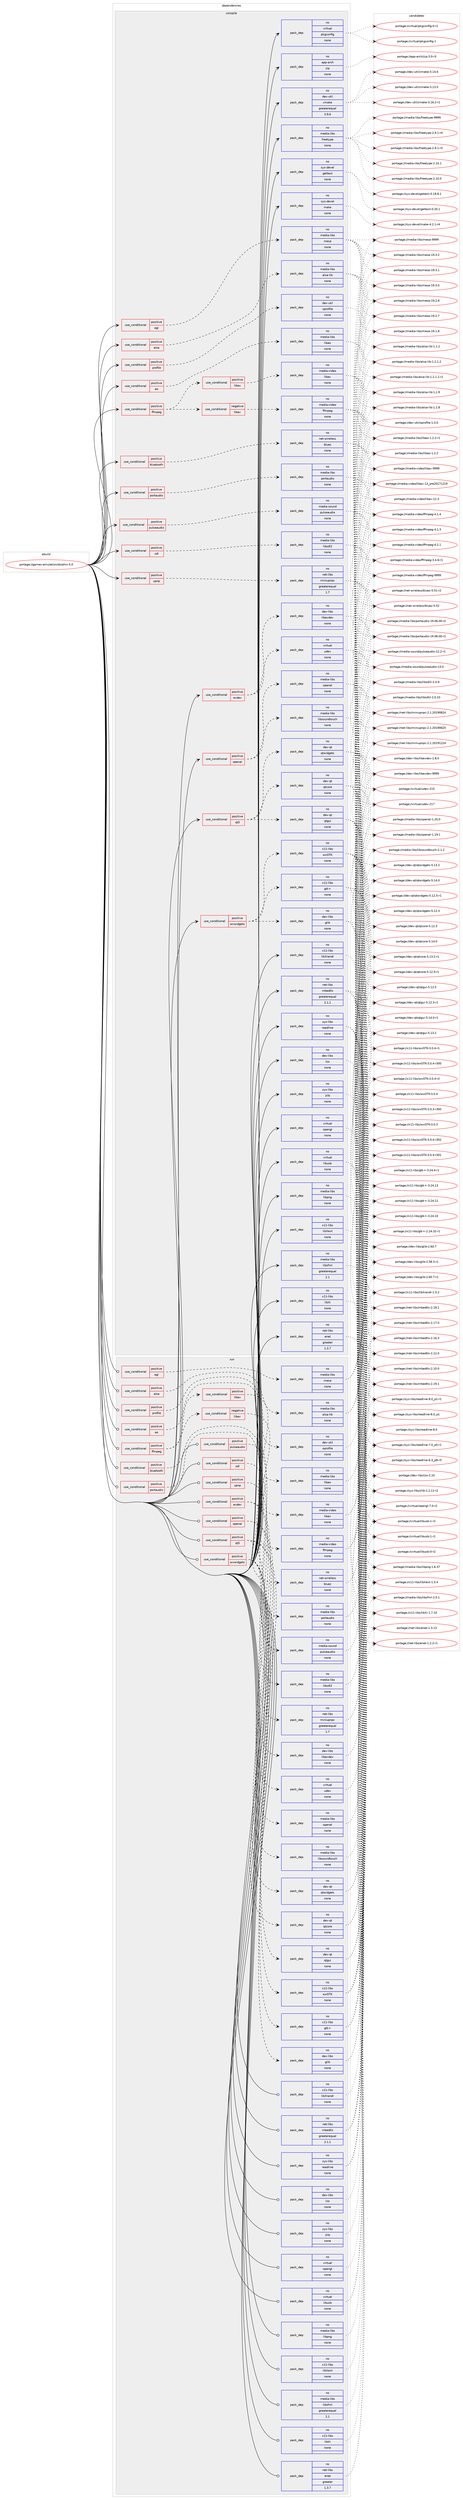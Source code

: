 digraph prolog {

# *************
# Graph options
# *************

newrank=true;
concentrate=true;
compound=true;
graph [rankdir=LR,fontname=Helvetica,fontsize=10,ranksep=1.5];#, ranksep=2.5, nodesep=0.2];
edge  [arrowhead=vee];
node  [fontname=Helvetica,fontsize=10];

# **********
# The ebuild
# **********

subgraph cluster_leftcol {
color=gray;
label=<<i>ebuild</i>>;
id [label="portage://games-emulation/dolphin-5.0", color=red, width=4, href="../games-emulation/dolphin-5.0.svg"];
}

# ****************
# The dependencies
# ****************

subgraph cluster_midcol {
color=gray;
label=<<i>dependencies</i>>;
subgraph cluster_compile {
fillcolor="#eeeeee";
style=filled;
label=<<i>compile</i>>;
subgraph cond60071 {
dependency288693 [label=<<TABLE BORDER="0" CELLBORDER="1" CELLSPACING="0" CELLPADDING="4"><TR><TD ROWSPAN="3" CELLPADDING="10">use_conditional</TD></TR><TR><TD>positive</TD></TR><TR><TD>alsa</TD></TR></TABLE>>, shape=none, color=red];
subgraph pack224149 {
dependency288694 [label=<<TABLE BORDER="0" CELLBORDER="1" CELLSPACING="0" CELLPADDING="4" WIDTH="220"><TR><TD ROWSPAN="6" CELLPADDING="30">pack_dep</TD></TR><TR><TD WIDTH="110">no</TD></TR><TR><TD>media-libs</TD></TR><TR><TD>alsa-lib</TD></TR><TR><TD>none</TD></TR><TR><TD></TD></TR></TABLE>>, shape=none, color=blue];
}
dependency288693:e -> dependency288694:w [weight=20,style="dashed",arrowhead="vee"];
}
id:e -> dependency288693:w [weight=20,style="solid",arrowhead="vee"];
subgraph cond60072 {
dependency288695 [label=<<TABLE BORDER="0" CELLBORDER="1" CELLSPACING="0" CELLPADDING="4"><TR><TD ROWSPAN="3" CELLPADDING="10">use_conditional</TD></TR><TR><TD>positive</TD></TR><TR><TD>ao</TD></TR></TABLE>>, shape=none, color=red];
subgraph pack224150 {
dependency288696 [label=<<TABLE BORDER="0" CELLBORDER="1" CELLSPACING="0" CELLPADDING="4" WIDTH="220"><TR><TD ROWSPAN="6" CELLPADDING="30">pack_dep</TD></TR><TR><TD WIDTH="110">no</TD></TR><TR><TD>media-libs</TD></TR><TR><TD>libao</TD></TR><TR><TD>none</TD></TR><TR><TD></TD></TR></TABLE>>, shape=none, color=blue];
}
dependency288695:e -> dependency288696:w [weight=20,style="dashed",arrowhead="vee"];
}
id:e -> dependency288695:w [weight=20,style="solid",arrowhead="vee"];
subgraph cond60073 {
dependency288697 [label=<<TABLE BORDER="0" CELLBORDER="1" CELLSPACING="0" CELLPADDING="4"><TR><TD ROWSPAN="3" CELLPADDING="10">use_conditional</TD></TR><TR><TD>positive</TD></TR><TR><TD>bluetooth</TD></TR></TABLE>>, shape=none, color=red];
subgraph pack224151 {
dependency288698 [label=<<TABLE BORDER="0" CELLBORDER="1" CELLSPACING="0" CELLPADDING="4" WIDTH="220"><TR><TD ROWSPAN="6" CELLPADDING="30">pack_dep</TD></TR><TR><TD WIDTH="110">no</TD></TR><TR><TD>net-wireless</TD></TR><TR><TD>bluez</TD></TR><TR><TD>none</TD></TR><TR><TD></TD></TR></TABLE>>, shape=none, color=blue];
}
dependency288697:e -> dependency288698:w [weight=20,style="dashed",arrowhead="vee"];
}
id:e -> dependency288697:w [weight=20,style="solid",arrowhead="vee"];
subgraph cond60074 {
dependency288699 [label=<<TABLE BORDER="0" CELLBORDER="1" CELLSPACING="0" CELLPADDING="4"><TR><TD ROWSPAN="3" CELLPADDING="10">use_conditional</TD></TR><TR><TD>positive</TD></TR><TR><TD>egl</TD></TR></TABLE>>, shape=none, color=red];
subgraph pack224152 {
dependency288700 [label=<<TABLE BORDER="0" CELLBORDER="1" CELLSPACING="0" CELLPADDING="4" WIDTH="220"><TR><TD ROWSPAN="6" CELLPADDING="30">pack_dep</TD></TR><TR><TD WIDTH="110">no</TD></TR><TR><TD>media-libs</TD></TR><TR><TD>mesa</TD></TR><TR><TD>none</TD></TR><TR><TD></TD></TR></TABLE>>, shape=none, color=blue];
}
dependency288699:e -> dependency288700:w [weight=20,style="dashed",arrowhead="vee"];
}
id:e -> dependency288699:w [weight=20,style="solid",arrowhead="vee"];
subgraph cond60075 {
dependency288701 [label=<<TABLE BORDER="0" CELLBORDER="1" CELLSPACING="0" CELLPADDING="4"><TR><TD ROWSPAN="3" CELLPADDING="10">use_conditional</TD></TR><TR><TD>positive</TD></TR><TR><TD>evdev</TD></TR></TABLE>>, shape=none, color=red];
subgraph pack224153 {
dependency288702 [label=<<TABLE BORDER="0" CELLBORDER="1" CELLSPACING="0" CELLPADDING="4" WIDTH="220"><TR><TD ROWSPAN="6" CELLPADDING="30">pack_dep</TD></TR><TR><TD WIDTH="110">no</TD></TR><TR><TD>dev-libs</TD></TR><TR><TD>libevdev</TD></TR><TR><TD>none</TD></TR><TR><TD></TD></TR></TABLE>>, shape=none, color=blue];
}
dependency288701:e -> dependency288702:w [weight=20,style="dashed",arrowhead="vee"];
subgraph pack224154 {
dependency288703 [label=<<TABLE BORDER="0" CELLBORDER="1" CELLSPACING="0" CELLPADDING="4" WIDTH="220"><TR><TD ROWSPAN="6" CELLPADDING="30">pack_dep</TD></TR><TR><TD WIDTH="110">no</TD></TR><TR><TD>virtual</TD></TR><TR><TD>udev</TD></TR><TR><TD>none</TD></TR><TR><TD></TD></TR></TABLE>>, shape=none, color=blue];
}
dependency288701:e -> dependency288703:w [weight=20,style="dashed",arrowhead="vee"];
}
id:e -> dependency288701:w [weight=20,style="solid",arrowhead="vee"];
subgraph cond60076 {
dependency288704 [label=<<TABLE BORDER="0" CELLBORDER="1" CELLSPACING="0" CELLPADDING="4"><TR><TD ROWSPAN="3" CELLPADDING="10">use_conditional</TD></TR><TR><TD>positive</TD></TR><TR><TD>ffmpeg</TD></TR></TABLE>>, shape=none, color=red];
subgraph cond60077 {
dependency288705 [label=<<TABLE BORDER="0" CELLBORDER="1" CELLSPACING="0" CELLPADDING="4"><TR><TD ROWSPAN="3" CELLPADDING="10">use_conditional</TD></TR><TR><TD>positive</TD></TR><TR><TD>libav</TD></TR></TABLE>>, shape=none, color=red];
subgraph pack224155 {
dependency288706 [label=<<TABLE BORDER="0" CELLBORDER="1" CELLSPACING="0" CELLPADDING="4" WIDTH="220"><TR><TD ROWSPAN="6" CELLPADDING="30">pack_dep</TD></TR><TR><TD WIDTH="110">no</TD></TR><TR><TD>media-video</TD></TR><TR><TD>libav</TD></TR><TR><TD>none</TD></TR><TR><TD></TD></TR></TABLE>>, shape=none, color=blue];
}
dependency288705:e -> dependency288706:w [weight=20,style="dashed",arrowhead="vee"];
}
dependency288704:e -> dependency288705:w [weight=20,style="dashed",arrowhead="vee"];
subgraph cond60078 {
dependency288707 [label=<<TABLE BORDER="0" CELLBORDER="1" CELLSPACING="0" CELLPADDING="4"><TR><TD ROWSPAN="3" CELLPADDING="10">use_conditional</TD></TR><TR><TD>negative</TD></TR><TR><TD>libav</TD></TR></TABLE>>, shape=none, color=red];
subgraph pack224156 {
dependency288708 [label=<<TABLE BORDER="0" CELLBORDER="1" CELLSPACING="0" CELLPADDING="4" WIDTH="220"><TR><TD ROWSPAN="6" CELLPADDING="30">pack_dep</TD></TR><TR><TD WIDTH="110">no</TD></TR><TR><TD>media-video</TD></TR><TR><TD>ffmpeg</TD></TR><TR><TD>none</TD></TR><TR><TD></TD></TR></TABLE>>, shape=none, color=blue];
}
dependency288707:e -> dependency288708:w [weight=20,style="dashed",arrowhead="vee"];
}
dependency288704:e -> dependency288707:w [weight=20,style="dashed",arrowhead="vee"];
}
id:e -> dependency288704:w [weight=20,style="solid",arrowhead="vee"];
subgraph cond60079 {
dependency288709 [label=<<TABLE BORDER="0" CELLBORDER="1" CELLSPACING="0" CELLPADDING="4"><TR><TD ROWSPAN="3" CELLPADDING="10">use_conditional</TD></TR><TR><TD>positive</TD></TR><TR><TD>openal</TD></TR></TABLE>>, shape=none, color=red];
subgraph pack224157 {
dependency288710 [label=<<TABLE BORDER="0" CELLBORDER="1" CELLSPACING="0" CELLPADDING="4" WIDTH="220"><TR><TD ROWSPAN="6" CELLPADDING="30">pack_dep</TD></TR><TR><TD WIDTH="110">no</TD></TR><TR><TD>media-libs</TD></TR><TR><TD>openal</TD></TR><TR><TD>none</TD></TR><TR><TD></TD></TR></TABLE>>, shape=none, color=blue];
}
dependency288709:e -> dependency288710:w [weight=20,style="dashed",arrowhead="vee"];
subgraph pack224158 {
dependency288711 [label=<<TABLE BORDER="0" CELLBORDER="1" CELLSPACING="0" CELLPADDING="4" WIDTH="220"><TR><TD ROWSPAN="6" CELLPADDING="30">pack_dep</TD></TR><TR><TD WIDTH="110">no</TD></TR><TR><TD>media-libs</TD></TR><TR><TD>libsoundtouch</TD></TR><TR><TD>none</TD></TR><TR><TD></TD></TR></TABLE>>, shape=none, color=blue];
}
dependency288709:e -> dependency288711:w [weight=20,style="dashed",arrowhead="vee"];
}
id:e -> dependency288709:w [weight=20,style="solid",arrowhead="vee"];
subgraph cond60080 {
dependency288712 [label=<<TABLE BORDER="0" CELLBORDER="1" CELLSPACING="0" CELLPADDING="4"><TR><TD ROWSPAN="3" CELLPADDING="10">use_conditional</TD></TR><TR><TD>positive</TD></TR><TR><TD>portaudio</TD></TR></TABLE>>, shape=none, color=red];
subgraph pack224159 {
dependency288713 [label=<<TABLE BORDER="0" CELLBORDER="1" CELLSPACING="0" CELLPADDING="4" WIDTH="220"><TR><TD ROWSPAN="6" CELLPADDING="30">pack_dep</TD></TR><TR><TD WIDTH="110">no</TD></TR><TR><TD>media-libs</TD></TR><TR><TD>portaudio</TD></TR><TR><TD>none</TD></TR><TR><TD></TD></TR></TABLE>>, shape=none, color=blue];
}
dependency288712:e -> dependency288713:w [weight=20,style="dashed",arrowhead="vee"];
}
id:e -> dependency288712:w [weight=20,style="solid",arrowhead="vee"];
subgraph cond60081 {
dependency288714 [label=<<TABLE BORDER="0" CELLBORDER="1" CELLSPACING="0" CELLPADDING="4"><TR><TD ROWSPAN="3" CELLPADDING="10">use_conditional</TD></TR><TR><TD>positive</TD></TR><TR><TD>profile</TD></TR></TABLE>>, shape=none, color=red];
subgraph pack224160 {
dependency288715 [label=<<TABLE BORDER="0" CELLBORDER="1" CELLSPACING="0" CELLPADDING="4" WIDTH="220"><TR><TD ROWSPAN="6" CELLPADDING="30">pack_dep</TD></TR><TR><TD WIDTH="110">no</TD></TR><TR><TD>dev-util</TD></TR><TR><TD>oprofile</TD></TR><TR><TD>none</TD></TR><TR><TD></TD></TR></TABLE>>, shape=none, color=blue];
}
dependency288714:e -> dependency288715:w [weight=20,style="dashed",arrowhead="vee"];
}
id:e -> dependency288714:w [weight=20,style="solid",arrowhead="vee"];
subgraph cond60082 {
dependency288716 [label=<<TABLE BORDER="0" CELLBORDER="1" CELLSPACING="0" CELLPADDING="4"><TR><TD ROWSPAN="3" CELLPADDING="10">use_conditional</TD></TR><TR><TD>positive</TD></TR><TR><TD>pulseaudio</TD></TR></TABLE>>, shape=none, color=red];
subgraph pack224161 {
dependency288717 [label=<<TABLE BORDER="0" CELLBORDER="1" CELLSPACING="0" CELLPADDING="4" WIDTH="220"><TR><TD ROWSPAN="6" CELLPADDING="30">pack_dep</TD></TR><TR><TD WIDTH="110">no</TD></TR><TR><TD>media-sound</TD></TR><TR><TD>pulseaudio</TD></TR><TR><TD>none</TD></TR><TR><TD></TD></TR></TABLE>>, shape=none, color=blue];
}
dependency288716:e -> dependency288717:w [weight=20,style="dashed",arrowhead="vee"];
}
id:e -> dependency288716:w [weight=20,style="solid",arrowhead="vee"];
subgraph cond60083 {
dependency288718 [label=<<TABLE BORDER="0" CELLBORDER="1" CELLSPACING="0" CELLPADDING="4"><TR><TD ROWSPAN="3" CELLPADDING="10">use_conditional</TD></TR><TR><TD>positive</TD></TR><TR><TD>qt5</TD></TR></TABLE>>, shape=none, color=red];
subgraph pack224162 {
dependency288719 [label=<<TABLE BORDER="0" CELLBORDER="1" CELLSPACING="0" CELLPADDING="4" WIDTH="220"><TR><TD ROWSPAN="6" CELLPADDING="30">pack_dep</TD></TR><TR><TD WIDTH="110">no</TD></TR><TR><TD>dev-qt</TD></TR><TR><TD>qtcore</TD></TR><TR><TD>none</TD></TR><TR><TD></TD></TR></TABLE>>, shape=none, color=blue];
}
dependency288718:e -> dependency288719:w [weight=20,style="dashed",arrowhead="vee"];
subgraph pack224163 {
dependency288720 [label=<<TABLE BORDER="0" CELLBORDER="1" CELLSPACING="0" CELLPADDING="4" WIDTH="220"><TR><TD ROWSPAN="6" CELLPADDING="30">pack_dep</TD></TR><TR><TD WIDTH="110">no</TD></TR><TR><TD>dev-qt</TD></TR><TR><TD>qtgui</TD></TR><TR><TD>none</TD></TR><TR><TD></TD></TR></TABLE>>, shape=none, color=blue];
}
dependency288718:e -> dependency288720:w [weight=20,style="dashed",arrowhead="vee"];
subgraph pack224164 {
dependency288721 [label=<<TABLE BORDER="0" CELLBORDER="1" CELLSPACING="0" CELLPADDING="4" WIDTH="220"><TR><TD ROWSPAN="6" CELLPADDING="30">pack_dep</TD></TR><TR><TD WIDTH="110">no</TD></TR><TR><TD>dev-qt</TD></TR><TR><TD>qtwidgets</TD></TR><TR><TD>none</TD></TR><TR><TD></TD></TR></TABLE>>, shape=none, color=blue];
}
dependency288718:e -> dependency288721:w [weight=20,style="dashed",arrowhead="vee"];
}
id:e -> dependency288718:w [weight=20,style="solid",arrowhead="vee"];
subgraph cond60084 {
dependency288722 [label=<<TABLE BORDER="0" CELLBORDER="1" CELLSPACING="0" CELLPADDING="4"><TR><TD ROWSPAN="3" CELLPADDING="10">use_conditional</TD></TR><TR><TD>positive</TD></TR><TR><TD>sdl</TD></TR></TABLE>>, shape=none, color=red];
subgraph pack224165 {
dependency288723 [label=<<TABLE BORDER="0" CELLBORDER="1" CELLSPACING="0" CELLPADDING="4" WIDTH="220"><TR><TD ROWSPAN="6" CELLPADDING="30">pack_dep</TD></TR><TR><TD WIDTH="110">no</TD></TR><TR><TD>media-libs</TD></TR><TR><TD>libsdl2</TD></TR><TR><TD>none</TD></TR><TR><TD></TD></TR></TABLE>>, shape=none, color=blue];
}
dependency288722:e -> dependency288723:w [weight=20,style="dashed",arrowhead="vee"];
}
id:e -> dependency288722:w [weight=20,style="solid",arrowhead="vee"];
subgraph cond60085 {
dependency288724 [label=<<TABLE BORDER="0" CELLBORDER="1" CELLSPACING="0" CELLPADDING="4"><TR><TD ROWSPAN="3" CELLPADDING="10">use_conditional</TD></TR><TR><TD>positive</TD></TR><TR><TD>upnp</TD></TR></TABLE>>, shape=none, color=red];
subgraph pack224166 {
dependency288725 [label=<<TABLE BORDER="0" CELLBORDER="1" CELLSPACING="0" CELLPADDING="4" WIDTH="220"><TR><TD ROWSPAN="6" CELLPADDING="30">pack_dep</TD></TR><TR><TD WIDTH="110">no</TD></TR><TR><TD>net-libs</TD></TR><TR><TD>miniupnpc</TD></TR><TR><TD>greaterequal</TD></TR><TR><TD>1.7</TD></TR></TABLE>>, shape=none, color=blue];
}
dependency288724:e -> dependency288725:w [weight=20,style="dashed",arrowhead="vee"];
}
id:e -> dependency288724:w [weight=20,style="solid",arrowhead="vee"];
subgraph cond60086 {
dependency288726 [label=<<TABLE BORDER="0" CELLBORDER="1" CELLSPACING="0" CELLPADDING="4"><TR><TD ROWSPAN="3" CELLPADDING="10">use_conditional</TD></TR><TR><TD>positive</TD></TR><TR><TD>wxwidgets</TD></TR></TABLE>>, shape=none, color=red];
subgraph pack224167 {
dependency288727 [label=<<TABLE BORDER="0" CELLBORDER="1" CELLSPACING="0" CELLPADDING="4" WIDTH="220"><TR><TD ROWSPAN="6" CELLPADDING="30">pack_dep</TD></TR><TR><TD WIDTH="110">no</TD></TR><TR><TD>dev-libs</TD></TR><TR><TD>glib</TD></TR><TR><TD>none</TD></TR><TR><TD></TD></TR></TABLE>>, shape=none, color=blue];
}
dependency288726:e -> dependency288727:w [weight=20,style="dashed",arrowhead="vee"];
subgraph pack224168 {
dependency288728 [label=<<TABLE BORDER="0" CELLBORDER="1" CELLSPACING="0" CELLPADDING="4" WIDTH="220"><TR><TD ROWSPAN="6" CELLPADDING="30">pack_dep</TD></TR><TR><TD WIDTH="110">no</TD></TR><TR><TD>x11-libs</TD></TR><TR><TD>gtk+</TD></TR><TR><TD>none</TD></TR><TR><TD></TD></TR></TABLE>>, shape=none, color=blue];
}
dependency288726:e -> dependency288728:w [weight=20,style="dashed",arrowhead="vee"];
subgraph pack224169 {
dependency288729 [label=<<TABLE BORDER="0" CELLBORDER="1" CELLSPACING="0" CELLPADDING="4" WIDTH="220"><TR><TD ROWSPAN="6" CELLPADDING="30">pack_dep</TD></TR><TR><TD WIDTH="110">no</TD></TR><TR><TD>x11-libs</TD></TR><TR><TD>wxGTK</TD></TR><TR><TD>none</TD></TR><TR><TD></TD></TR></TABLE>>, shape=none, color=blue];
}
dependency288726:e -> dependency288729:w [weight=20,style="dashed",arrowhead="vee"];
}
id:e -> dependency288726:w [weight=20,style="solid",arrowhead="vee"];
subgraph pack224170 {
dependency288730 [label=<<TABLE BORDER="0" CELLBORDER="1" CELLSPACING="0" CELLPADDING="4" WIDTH="220"><TR><TD ROWSPAN="6" CELLPADDING="30">pack_dep</TD></TR><TR><TD WIDTH="110">no</TD></TR><TR><TD>app-arch</TD></TR><TR><TD>zip</TD></TR><TR><TD>none</TD></TR><TR><TD></TD></TR></TABLE>>, shape=none, color=blue];
}
id:e -> dependency288730:w [weight=20,style="solid",arrowhead="vee"];
subgraph pack224171 {
dependency288731 [label=<<TABLE BORDER="0" CELLBORDER="1" CELLSPACING="0" CELLPADDING="4" WIDTH="220"><TR><TD ROWSPAN="6" CELLPADDING="30">pack_dep</TD></TR><TR><TD WIDTH="110">no</TD></TR><TR><TD>dev-libs</TD></TR><TR><TD>lzo</TD></TR><TR><TD>none</TD></TR><TR><TD></TD></TR></TABLE>>, shape=none, color=blue];
}
id:e -> dependency288731:w [weight=20,style="solid",arrowhead="vee"];
subgraph pack224172 {
dependency288732 [label=<<TABLE BORDER="0" CELLBORDER="1" CELLSPACING="0" CELLPADDING="4" WIDTH="220"><TR><TD ROWSPAN="6" CELLPADDING="30">pack_dep</TD></TR><TR><TD WIDTH="110">no</TD></TR><TR><TD>dev-util</TD></TR><TR><TD>cmake</TD></TR><TR><TD>greaterequal</TD></TR><TR><TD>3.9.6</TD></TR></TABLE>>, shape=none, color=blue];
}
id:e -> dependency288732:w [weight=20,style="solid",arrowhead="vee"];
subgraph pack224173 {
dependency288733 [label=<<TABLE BORDER="0" CELLBORDER="1" CELLSPACING="0" CELLPADDING="4" WIDTH="220"><TR><TD ROWSPAN="6" CELLPADDING="30">pack_dep</TD></TR><TR><TD WIDTH="110">no</TD></TR><TR><TD>media-libs</TD></TR><TR><TD>freetype</TD></TR><TR><TD>none</TD></TR><TR><TD></TD></TR></TABLE>>, shape=none, color=blue];
}
id:e -> dependency288733:w [weight=20,style="solid",arrowhead="vee"];
subgraph pack224174 {
dependency288734 [label=<<TABLE BORDER="0" CELLBORDER="1" CELLSPACING="0" CELLPADDING="4" WIDTH="220"><TR><TD ROWSPAN="6" CELLPADDING="30">pack_dep</TD></TR><TR><TD WIDTH="110">no</TD></TR><TR><TD>media-libs</TD></TR><TR><TD>libpng</TD></TR><TR><TD>none</TD></TR><TR><TD></TD></TR></TABLE>>, shape=none, color=blue];
}
id:e -> dependency288734:w [weight=20,style="solid",arrowhead="vee"];
subgraph pack224175 {
dependency288735 [label=<<TABLE BORDER="0" CELLBORDER="1" CELLSPACING="0" CELLPADDING="4" WIDTH="220"><TR><TD ROWSPAN="6" CELLPADDING="30">pack_dep</TD></TR><TR><TD WIDTH="110">no</TD></TR><TR><TD>media-libs</TD></TR><TR><TD>libsfml</TD></TR><TR><TD>greaterequal</TD></TR><TR><TD>2.1</TD></TR></TABLE>>, shape=none, color=blue];
}
id:e -> dependency288735:w [weight=20,style="solid",arrowhead="vee"];
subgraph pack224176 {
dependency288736 [label=<<TABLE BORDER="0" CELLBORDER="1" CELLSPACING="0" CELLPADDING="4" WIDTH="220"><TR><TD ROWSPAN="6" CELLPADDING="30">pack_dep</TD></TR><TR><TD WIDTH="110">no</TD></TR><TR><TD>net-libs</TD></TR><TR><TD>enet</TD></TR><TR><TD>greater</TD></TR><TR><TD>1.3.7</TD></TR></TABLE>>, shape=none, color=blue];
}
id:e -> dependency288736:w [weight=20,style="solid",arrowhead="vee"];
subgraph pack224177 {
dependency288737 [label=<<TABLE BORDER="0" CELLBORDER="1" CELLSPACING="0" CELLPADDING="4" WIDTH="220"><TR><TD ROWSPAN="6" CELLPADDING="30">pack_dep</TD></TR><TR><TD WIDTH="110">no</TD></TR><TR><TD>net-libs</TD></TR><TR><TD>mbedtls</TD></TR><TR><TD>greaterequal</TD></TR><TR><TD>2.1.1</TD></TR></TABLE>>, shape=none, color=blue];
}
id:e -> dependency288737:w [weight=20,style="solid",arrowhead="vee"];
subgraph pack224178 {
dependency288738 [label=<<TABLE BORDER="0" CELLBORDER="1" CELLSPACING="0" CELLPADDING="4" WIDTH="220"><TR><TD ROWSPAN="6" CELLPADDING="30">pack_dep</TD></TR><TR><TD WIDTH="110">no</TD></TR><TR><TD>sys-devel</TD></TR><TR><TD>gettext</TD></TR><TR><TD>none</TD></TR><TR><TD></TD></TR></TABLE>>, shape=none, color=blue];
}
id:e -> dependency288738:w [weight=20,style="solid",arrowhead="vee"];
subgraph pack224179 {
dependency288739 [label=<<TABLE BORDER="0" CELLBORDER="1" CELLSPACING="0" CELLPADDING="4" WIDTH="220"><TR><TD ROWSPAN="6" CELLPADDING="30">pack_dep</TD></TR><TR><TD WIDTH="110">no</TD></TR><TR><TD>sys-devel</TD></TR><TR><TD>make</TD></TR><TR><TD>none</TD></TR><TR><TD></TD></TR></TABLE>>, shape=none, color=blue];
}
id:e -> dependency288739:w [weight=20,style="solid",arrowhead="vee"];
subgraph pack224180 {
dependency288740 [label=<<TABLE BORDER="0" CELLBORDER="1" CELLSPACING="0" CELLPADDING="4" WIDTH="220"><TR><TD ROWSPAN="6" CELLPADDING="30">pack_dep</TD></TR><TR><TD WIDTH="110">no</TD></TR><TR><TD>sys-libs</TD></TR><TR><TD>readline</TD></TR><TR><TD>none</TD></TR><TR><TD></TD></TR></TABLE>>, shape=none, color=blue];
}
id:e -> dependency288740:w [weight=20,style="solid",arrowhead="vee"];
subgraph pack224181 {
dependency288741 [label=<<TABLE BORDER="0" CELLBORDER="1" CELLSPACING="0" CELLPADDING="4" WIDTH="220"><TR><TD ROWSPAN="6" CELLPADDING="30">pack_dep</TD></TR><TR><TD WIDTH="110">no</TD></TR><TR><TD>sys-libs</TD></TR><TR><TD>zlib</TD></TR><TR><TD>none</TD></TR><TR><TD></TD></TR></TABLE>>, shape=none, color=blue];
}
id:e -> dependency288741:w [weight=20,style="solid",arrowhead="vee"];
subgraph pack224182 {
dependency288742 [label=<<TABLE BORDER="0" CELLBORDER="1" CELLSPACING="0" CELLPADDING="4" WIDTH="220"><TR><TD ROWSPAN="6" CELLPADDING="30">pack_dep</TD></TR><TR><TD WIDTH="110">no</TD></TR><TR><TD>virtual</TD></TR><TR><TD>libusb</TD></TR><TR><TD>none</TD></TR><TR><TD></TD></TR></TABLE>>, shape=none, color=blue];
}
id:e -> dependency288742:w [weight=20,style="solid",arrowhead="vee"];
subgraph pack224183 {
dependency288743 [label=<<TABLE BORDER="0" CELLBORDER="1" CELLSPACING="0" CELLPADDING="4" WIDTH="220"><TR><TD ROWSPAN="6" CELLPADDING="30">pack_dep</TD></TR><TR><TD WIDTH="110">no</TD></TR><TR><TD>virtual</TD></TR><TR><TD>opengl</TD></TR><TR><TD>none</TD></TR><TR><TD></TD></TR></TABLE>>, shape=none, color=blue];
}
id:e -> dependency288743:w [weight=20,style="solid",arrowhead="vee"];
subgraph pack224184 {
dependency288744 [label=<<TABLE BORDER="0" CELLBORDER="1" CELLSPACING="0" CELLPADDING="4" WIDTH="220"><TR><TD ROWSPAN="6" CELLPADDING="30">pack_dep</TD></TR><TR><TD WIDTH="110">no</TD></TR><TR><TD>virtual</TD></TR><TR><TD>pkgconfig</TD></TR><TR><TD>none</TD></TR><TR><TD></TD></TR></TABLE>>, shape=none, color=blue];
}
id:e -> dependency288744:w [weight=20,style="solid",arrowhead="vee"];
subgraph pack224185 {
dependency288745 [label=<<TABLE BORDER="0" CELLBORDER="1" CELLSPACING="0" CELLPADDING="4" WIDTH="220"><TR><TD ROWSPAN="6" CELLPADDING="30">pack_dep</TD></TR><TR><TD WIDTH="110">no</TD></TR><TR><TD>x11-libs</TD></TR><TR><TD>libXext</TD></TR><TR><TD>none</TD></TR><TR><TD></TD></TR></TABLE>>, shape=none, color=blue];
}
id:e -> dependency288745:w [weight=20,style="solid",arrowhead="vee"];
subgraph pack224186 {
dependency288746 [label=<<TABLE BORDER="0" CELLBORDER="1" CELLSPACING="0" CELLPADDING="4" WIDTH="220"><TR><TD ROWSPAN="6" CELLPADDING="30">pack_dep</TD></TR><TR><TD WIDTH="110">no</TD></TR><TR><TD>x11-libs</TD></TR><TR><TD>libXi</TD></TR><TR><TD>none</TD></TR><TR><TD></TD></TR></TABLE>>, shape=none, color=blue];
}
id:e -> dependency288746:w [weight=20,style="solid",arrowhead="vee"];
subgraph pack224187 {
dependency288747 [label=<<TABLE BORDER="0" CELLBORDER="1" CELLSPACING="0" CELLPADDING="4" WIDTH="220"><TR><TD ROWSPAN="6" CELLPADDING="30">pack_dep</TD></TR><TR><TD WIDTH="110">no</TD></TR><TR><TD>x11-libs</TD></TR><TR><TD>libXrandr</TD></TR><TR><TD>none</TD></TR><TR><TD></TD></TR></TABLE>>, shape=none, color=blue];
}
id:e -> dependency288747:w [weight=20,style="solid",arrowhead="vee"];
}
subgraph cluster_compileandrun {
fillcolor="#eeeeee";
style=filled;
label=<<i>compile and run</i>>;
}
subgraph cluster_run {
fillcolor="#eeeeee";
style=filled;
label=<<i>run</i>>;
subgraph cond60087 {
dependency288748 [label=<<TABLE BORDER="0" CELLBORDER="1" CELLSPACING="0" CELLPADDING="4"><TR><TD ROWSPAN="3" CELLPADDING="10">use_conditional</TD></TR><TR><TD>positive</TD></TR><TR><TD>alsa</TD></TR></TABLE>>, shape=none, color=red];
subgraph pack224188 {
dependency288749 [label=<<TABLE BORDER="0" CELLBORDER="1" CELLSPACING="0" CELLPADDING="4" WIDTH="220"><TR><TD ROWSPAN="6" CELLPADDING="30">pack_dep</TD></TR><TR><TD WIDTH="110">no</TD></TR><TR><TD>media-libs</TD></TR><TR><TD>alsa-lib</TD></TR><TR><TD>none</TD></TR><TR><TD></TD></TR></TABLE>>, shape=none, color=blue];
}
dependency288748:e -> dependency288749:w [weight=20,style="dashed",arrowhead="vee"];
}
id:e -> dependency288748:w [weight=20,style="solid",arrowhead="odot"];
subgraph cond60088 {
dependency288750 [label=<<TABLE BORDER="0" CELLBORDER="1" CELLSPACING="0" CELLPADDING="4"><TR><TD ROWSPAN="3" CELLPADDING="10">use_conditional</TD></TR><TR><TD>positive</TD></TR><TR><TD>ao</TD></TR></TABLE>>, shape=none, color=red];
subgraph pack224189 {
dependency288751 [label=<<TABLE BORDER="0" CELLBORDER="1" CELLSPACING="0" CELLPADDING="4" WIDTH="220"><TR><TD ROWSPAN="6" CELLPADDING="30">pack_dep</TD></TR><TR><TD WIDTH="110">no</TD></TR><TR><TD>media-libs</TD></TR><TR><TD>libao</TD></TR><TR><TD>none</TD></TR><TR><TD></TD></TR></TABLE>>, shape=none, color=blue];
}
dependency288750:e -> dependency288751:w [weight=20,style="dashed",arrowhead="vee"];
}
id:e -> dependency288750:w [weight=20,style="solid",arrowhead="odot"];
subgraph cond60089 {
dependency288752 [label=<<TABLE BORDER="0" CELLBORDER="1" CELLSPACING="0" CELLPADDING="4"><TR><TD ROWSPAN="3" CELLPADDING="10">use_conditional</TD></TR><TR><TD>positive</TD></TR><TR><TD>bluetooth</TD></TR></TABLE>>, shape=none, color=red];
subgraph pack224190 {
dependency288753 [label=<<TABLE BORDER="0" CELLBORDER="1" CELLSPACING="0" CELLPADDING="4" WIDTH="220"><TR><TD ROWSPAN="6" CELLPADDING="30">pack_dep</TD></TR><TR><TD WIDTH="110">no</TD></TR><TR><TD>net-wireless</TD></TR><TR><TD>bluez</TD></TR><TR><TD>none</TD></TR><TR><TD></TD></TR></TABLE>>, shape=none, color=blue];
}
dependency288752:e -> dependency288753:w [weight=20,style="dashed",arrowhead="vee"];
}
id:e -> dependency288752:w [weight=20,style="solid",arrowhead="odot"];
subgraph cond60090 {
dependency288754 [label=<<TABLE BORDER="0" CELLBORDER="1" CELLSPACING="0" CELLPADDING="4"><TR><TD ROWSPAN="3" CELLPADDING="10">use_conditional</TD></TR><TR><TD>positive</TD></TR><TR><TD>egl</TD></TR></TABLE>>, shape=none, color=red];
subgraph pack224191 {
dependency288755 [label=<<TABLE BORDER="0" CELLBORDER="1" CELLSPACING="0" CELLPADDING="4" WIDTH="220"><TR><TD ROWSPAN="6" CELLPADDING="30">pack_dep</TD></TR><TR><TD WIDTH="110">no</TD></TR><TR><TD>media-libs</TD></TR><TR><TD>mesa</TD></TR><TR><TD>none</TD></TR><TR><TD></TD></TR></TABLE>>, shape=none, color=blue];
}
dependency288754:e -> dependency288755:w [weight=20,style="dashed",arrowhead="vee"];
}
id:e -> dependency288754:w [weight=20,style="solid",arrowhead="odot"];
subgraph cond60091 {
dependency288756 [label=<<TABLE BORDER="0" CELLBORDER="1" CELLSPACING="0" CELLPADDING="4"><TR><TD ROWSPAN="3" CELLPADDING="10">use_conditional</TD></TR><TR><TD>positive</TD></TR><TR><TD>evdev</TD></TR></TABLE>>, shape=none, color=red];
subgraph pack224192 {
dependency288757 [label=<<TABLE BORDER="0" CELLBORDER="1" CELLSPACING="0" CELLPADDING="4" WIDTH="220"><TR><TD ROWSPAN="6" CELLPADDING="30">pack_dep</TD></TR><TR><TD WIDTH="110">no</TD></TR><TR><TD>dev-libs</TD></TR><TR><TD>libevdev</TD></TR><TR><TD>none</TD></TR><TR><TD></TD></TR></TABLE>>, shape=none, color=blue];
}
dependency288756:e -> dependency288757:w [weight=20,style="dashed",arrowhead="vee"];
subgraph pack224193 {
dependency288758 [label=<<TABLE BORDER="0" CELLBORDER="1" CELLSPACING="0" CELLPADDING="4" WIDTH="220"><TR><TD ROWSPAN="6" CELLPADDING="30">pack_dep</TD></TR><TR><TD WIDTH="110">no</TD></TR><TR><TD>virtual</TD></TR><TR><TD>udev</TD></TR><TR><TD>none</TD></TR><TR><TD></TD></TR></TABLE>>, shape=none, color=blue];
}
dependency288756:e -> dependency288758:w [weight=20,style="dashed",arrowhead="vee"];
}
id:e -> dependency288756:w [weight=20,style="solid",arrowhead="odot"];
subgraph cond60092 {
dependency288759 [label=<<TABLE BORDER="0" CELLBORDER="1" CELLSPACING="0" CELLPADDING="4"><TR><TD ROWSPAN="3" CELLPADDING="10">use_conditional</TD></TR><TR><TD>positive</TD></TR><TR><TD>ffmpeg</TD></TR></TABLE>>, shape=none, color=red];
subgraph cond60093 {
dependency288760 [label=<<TABLE BORDER="0" CELLBORDER="1" CELLSPACING="0" CELLPADDING="4"><TR><TD ROWSPAN="3" CELLPADDING="10">use_conditional</TD></TR><TR><TD>positive</TD></TR><TR><TD>libav</TD></TR></TABLE>>, shape=none, color=red];
subgraph pack224194 {
dependency288761 [label=<<TABLE BORDER="0" CELLBORDER="1" CELLSPACING="0" CELLPADDING="4" WIDTH="220"><TR><TD ROWSPAN="6" CELLPADDING="30">pack_dep</TD></TR><TR><TD WIDTH="110">no</TD></TR><TR><TD>media-video</TD></TR><TR><TD>libav</TD></TR><TR><TD>none</TD></TR><TR><TD></TD></TR></TABLE>>, shape=none, color=blue];
}
dependency288760:e -> dependency288761:w [weight=20,style="dashed",arrowhead="vee"];
}
dependency288759:e -> dependency288760:w [weight=20,style="dashed",arrowhead="vee"];
subgraph cond60094 {
dependency288762 [label=<<TABLE BORDER="0" CELLBORDER="1" CELLSPACING="0" CELLPADDING="4"><TR><TD ROWSPAN="3" CELLPADDING="10">use_conditional</TD></TR><TR><TD>negative</TD></TR><TR><TD>libav</TD></TR></TABLE>>, shape=none, color=red];
subgraph pack224195 {
dependency288763 [label=<<TABLE BORDER="0" CELLBORDER="1" CELLSPACING="0" CELLPADDING="4" WIDTH="220"><TR><TD ROWSPAN="6" CELLPADDING="30">pack_dep</TD></TR><TR><TD WIDTH="110">no</TD></TR><TR><TD>media-video</TD></TR><TR><TD>ffmpeg</TD></TR><TR><TD>none</TD></TR><TR><TD></TD></TR></TABLE>>, shape=none, color=blue];
}
dependency288762:e -> dependency288763:w [weight=20,style="dashed",arrowhead="vee"];
}
dependency288759:e -> dependency288762:w [weight=20,style="dashed",arrowhead="vee"];
}
id:e -> dependency288759:w [weight=20,style="solid",arrowhead="odot"];
subgraph cond60095 {
dependency288764 [label=<<TABLE BORDER="0" CELLBORDER="1" CELLSPACING="0" CELLPADDING="4"><TR><TD ROWSPAN="3" CELLPADDING="10">use_conditional</TD></TR><TR><TD>positive</TD></TR><TR><TD>openal</TD></TR></TABLE>>, shape=none, color=red];
subgraph pack224196 {
dependency288765 [label=<<TABLE BORDER="0" CELLBORDER="1" CELLSPACING="0" CELLPADDING="4" WIDTH="220"><TR><TD ROWSPAN="6" CELLPADDING="30">pack_dep</TD></TR><TR><TD WIDTH="110">no</TD></TR><TR><TD>media-libs</TD></TR><TR><TD>openal</TD></TR><TR><TD>none</TD></TR><TR><TD></TD></TR></TABLE>>, shape=none, color=blue];
}
dependency288764:e -> dependency288765:w [weight=20,style="dashed",arrowhead="vee"];
subgraph pack224197 {
dependency288766 [label=<<TABLE BORDER="0" CELLBORDER="1" CELLSPACING="0" CELLPADDING="4" WIDTH="220"><TR><TD ROWSPAN="6" CELLPADDING="30">pack_dep</TD></TR><TR><TD WIDTH="110">no</TD></TR><TR><TD>media-libs</TD></TR><TR><TD>libsoundtouch</TD></TR><TR><TD>none</TD></TR><TR><TD></TD></TR></TABLE>>, shape=none, color=blue];
}
dependency288764:e -> dependency288766:w [weight=20,style="dashed",arrowhead="vee"];
}
id:e -> dependency288764:w [weight=20,style="solid",arrowhead="odot"];
subgraph cond60096 {
dependency288767 [label=<<TABLE BORDER="0" CELLBORDER="1" CELLSPACING="0" CELLPADDING="4"><TR><TD ROWSPAN="3" CELLPADDING="10">use_conditional</TD></TR><TR><TD>positive</TD></TR><TR><TD>portaudio</TD></TR></TABLE>>, shape=none, color=red];
subgraph pack224198 {
dependency288768 [label=<<TABLE BORDER="0" CELLBORDER="1" CELLSPACING="0" CELLPADDING="4" WIDTH="220"><TR><TD ROWSPAN="6" CELLPADDING="30">pack_dep</TD></TR><TR><TD WIDTH="110">no</TD></TR><TR><TD>media-libs</TD></TR><TR><TD>portaudio</TD></TR><TR><TD>none</TD></TR><TR><TD></TD></TR></TABLE>>, shape=none, color=blue];
}
dependency288767:e -> dependency288768:w [weight=20,style="dashed",arrowhead="vee"];
}
id:e -> dependency288767:w [weight=20,style="solid",arrowhead="odot"];
subgraph cond60097 {
dependency288769 [label=<<TABLE BORDER="0" CELLBORDER="1" CELLSPACING="0" CELLPADDING="4"><TR><TD ROWSPAN="3" CELLPADDING="10">use_conditional</TD></TR><TR><TD>positive</TD></TR><TR><TD>profile</TD></TR></TABLE>>, shape=none, color=red];
subgraph pack224199 {
dependency288770 [label=<<TABLE BORDER="0" CELLBORDER="1" CELLSPACING="0" CELLPADDING="4" WIDTH="220"><TR><TD ROWSPAN="6" CELLPADDING="30">pack_dep</TD></TR><TR><TD WIDTH="110">no</TD></TR><TR><TD>dev-util</TD></TR><TR><TD>oprofile</TD></TR><TR><TD>none</TD></TR><TR><TD></TD></TR></TABLE>>, shape=none, color=blue];
}
dependency288769:e -> dependency288770:w [weight=20,style="dashed",arrowhead="vee"];
}
id:e -> dependency288769:w [weight=20,style="solid",arrowhead="odot"];
subgraph cond60098 {
dependency288771 [label=<<TABLE BORDER="0" CELLBORDER="1" CELLSPACING="0" CELLPADDING="4"><TR><TD ROWSPAN="3" CELLPADDING="10">use_conditional</TD></TR><TR><TD>positive</TD></TR><TR><TD>pulseaudio</TD></TR></TABLE>>, shape=none, color=red];
subgraph pack224200 {
dependency288772 [label=<<TABLE BORDER="0" CELLBORDER="1" CELLSPACING="0" CELLPADDING="4" WIDTH="220"><TR><TD ROWSPAN="6" CELLPADDING="30">pack_dep</TD></TR><TR><TD WIDTH="110">no</TD></TR><TR><TD>media-sound</TD></TR><TR><TD>pulseaudio</TD></TR><TR><TD>none</TD></TR><TR><TD></TD></TR></TABLE>>, shape=none, color=blue];
}
dependency288771:e -> dependency288772:w [weight=20,style="dashed",arrowhead="vee"];
}
id:e -> dependency288771:w [weight=20,style="solid",arrowhead="odot"];
subgraph cond60099 {
dependency288773 [label=<<TABLE BORDER="0" CELLBORDER="1" CELLSPACING="0" CELLPADDING="4"><TR><TD ROWSPAN="3" CELLPADDING="10">use_conditional</TD></TR><TR><TD>positive</TD></TR><TR><TD>qt5</TD></TR></TABLE>>, shape=none, color=red];
subgraph pack224201 {
dependency288774 [label=<<TABLE BORDER="0" CELLBORDER="1" CELLSPACING="0" CELLPADDING="4" WIDTH="220"><TR><TD ROWSPAN="6" CELLPADDING="30">pack_dep</TD></TR><TR><TD WIDTH="110">no</TD></TR><TR><TD>dev-qt</TD></TR><TR><TD>qtcore</TD></TR><TR><TD>none</TD></TR><TR><TD></TD></TR></TABLE>>, shape=none, color=blue];
}
dependency288773:e -> dependency288774:w [weight=20,style="dashed",arrowhead="vee"];
subgraph pack224202 {
dependency288775 [label=<<TABLE BORDER="0" CELLBORDER="1" CELLSPACING="0" CELLPADDING="4" WIDTH="220"><TR><TD ROWSPAN="6" CELLPADDING="30">pack_dep</TD></TR><TR><TD WIDTH="110">no</TD></TR><TR><TD>dev-qt</TD></TR><TR><TD>qtgui</TD></TR><TR><TD>none</TD></TR><TR><TD></TD></TR></TABLE>>, shape=none, color=blue];
}
dependency288773:e -> dependency288775:w [weight=20,style="dashed",arrowhead="vee"];
subgraph pack224203 {
dependency288776 [label=<<TABLE BORDER="0" CELLBORDER="1" CELLSPACING="0" CELLPADDING="4" WIDTH="220"><TR><TD ROWSPAN="6" CELLPADDING="30">pack_dep</TD></TR><TR><TD WIDTH="110">no</TD></TR><TR><TD>dev-qt</TD></TR><TR><TD>qtwidgets</TD></TR><TR><TD>none</TD></TR><TR><TD></TD></TR></TABLE>>, shape=none, color=blue];
}
dependency288773:e -> dependency288776:w [weight=20,style="dashed",arrowhead="vee"];
}
id:e -> dependency288773:w [weight=20,style="solid",arrowhead="odot"];
subgraph cond60100 {
dependency288777 [label=<<TABLE BORDER="0" CELLBORDER="1" CELLSPACING="0" CELLPADDING="4"><TR><TD ROWSPAN="3" CELLPADDING="10">use_conditional</TD></TR><TR><TD>positive</TD></TR><TR><TD>sdl</TD></TR></TABLE>>, shape=none, color=red];
subgraph pack224204 {
dependency288778 [label=<<TABLE BORDER="0" CELLBORDER="1" CELLSPACING="0" CELLPADDING="4" WIDTH="220"><TR><TD ROWSPAN="6" CELLPADDING="30">pack_dep</TD></TR><TR><TD WIDTH="110">no</TD></TR><TR><TD>media-libs</TD></TR><TR><TD>libsdl2</TD></TR><TR><TD>none</TD></TR><TR><TD></TD></TR></TABLE>>, shape=none, color=blue];
}
dependency288777:e -> dependency288778:w [weight=20,style="dashed",arrowhead="vee"];
}
id:e -> dependency288777:w [weight=20,style="solid",arrowhead="odot"];
subgraph cond60101 {
dependency288779 [label=<<TABLE BORDER="0" CELLBORDER="1" CELLSPACING="0" CELLPADDING="4"><TR><TD ROWSPAN="3" CELLPADDING="10">use_conditional</TD></TR><TR><TD>positive</TD></TR><TR><TD>upnp</TD></TR></TABLE>>, shape=none, color=red];
subgraph pack224205 {
dependency288780 [label=<<TABLE BORDER="0" CELLBORDER="1" CELLSPACING="0" CELLPADDING="4" WIDTH="220"><TR><TD ROWSPAN="6" CELLPADDING="30">pack_dep</TD></TR><TR><TD WIDTH="110">no</TD></TR><TR><TD>net-libs</TD></TR><TR><TD>miniupnpc</TD></TR><TR><TD>greaterequal</TD></TR><TR><TD>1.7</TD></TR></TABLE>>, shape=none, color=blue];
}
dependency288779:e -> dependency288780:w [weight=20,style="dashed",arrowhead="vee"];
}
id:e -> dependency288779:w [weight=20,style="solid",arrowhead="odot"];
subgraph cond60102 {
dependency288781 [label=<<TABLE BORDER="0" CELLBORDER="1" CELLSPACING="0" CELLPADDING="4"><TR><TD ROWSPAN="3" CELLPADDING="10">use_conditional</TD></TR><TR><TD>positive</TD></TR><TR><TD>wxwidgets</TD></TR></TABLE>>, shape=none, color=red];
subgraph pack224206 {
dependency288782 [label=<<TABLE BORDER="0" CELLBORDER="1" CELLSPACING="0" CELLPADDING="4" WIDTH="220"><TR><TD ROWSPAN="6" CELLPADDING="30">pack_dep</TD></TR><TR><TD WIDTH="110">no</TD></TR><TR><TD>dev-libs</TD></TR><TR><TD>glib</TD></TR><TR><TD>none</TD></TR><TR><TD></TD></TR></TABLE>>, shape=none, color=blue];
}
dependency288781:e -> dependency288782:w [weight=20,style="dashed",arrowhead="vee"];
subgraph pack224207 {
dependency288783 [label=<<TABLE BORDER="0" CELLBORDER="1" CELLSPACING="0" CELLPADDING="4" WIDTH="220"><TR><TD ROWSPAN="6" CELLPADDING="30">pack_dep</TD></TR><TR><TD WIDTH="110">no</TD></TR><TR><TD>x11-libs</TD></TR><TR><TD>gtk+</TD></TR><TR><TD>none</TD></TR><TR><TD></TD></TR></TABLE>>, shape=none, color=blue];
}
dependency288781:e -> dependency288783:w [weight=20,style="dashed",arrowhead="vee"];
subgraph pack224208 {
dependency288784 [label=<<TABLE BORDER="0" CELLBORDER="1" CELLSPACING="0" CELLPADDING="4" WIDTH="220"><TR><TD ROWSPAN="6" CELLPADDING="30">pack_dep</TD></TR><TR><TD WIDTH="110">no</TD></TR><TR><TD>x11-libs</TD></TR><TR><TD>wxGTK</TD></TR><TR><TD>none</TD></TR><TR><TD></TD></TR></TABLE>>, shape=none, color=blue];
}
dependency288781:e -> dependency288784:w [weight=20,style="dashed",arrowhead="vee"];
}
id:e -> dependency288781:w [weight=20,style="solid",arrowhead="odot"];
subgraph pack224209 {
dependency288785 [label=<<TABLE BORDER="0" CELLBORDER="1" CELLSPACING="0" CELLPADDING="4" WIDTH="220"><TR><TD ROWSPAN="6" CELLPADDING="30">pack_dep</TD></TR><TR><TD WIDTH="110">no</TD></TR><TR><TD>dev-libs</TD></TR><TR><TD>lzo</TD></TR><TR><TD>none</TD></TR><TR><TD></TD></TR></TABLE>>, shape=none, color=blue];
}
id:e -> dependency288785:w [weight=20,style="solid",arrowhead="odot"];
subgraph pack224210 {
dependency288786 [label=<<TABLE BORDER="0" CELLBORDER="1" CELLSPACING="0" CELLPADDING="4" WIDTH="220"><TR><TD ROWSPAN="6" CELLPADDING="30">pack_dep</TD></TR><TR><TD WIDTH="110">no</TD></TR><TR><TD>media-libs</TD></TR><TR><TD>libpng</TD></TR><TR><TD>none</TD></TR><TR><TD></TD></TR></TABLE>>, shape=none, color=blue];
}
id:e -> dependency288786:w [weight=20,style="solid",arrowhead="odot"];
subgraph pack224211 {
dependency288787 [label=<<TABLE BORDER="0" CELLBORDER="1" CELLSPACING="0" CELLPADDING="4" WIDTH="220"><TR><TD ROWSPAN="6" CELLPADDING="30">pack_dep</TD></TR><TR><TD WIDTH="110">no</TD></TR><TR><TD>media-libs</TD></TR><TR><TD>libsfml</TD></TR><TR><TD>greaterequal</TD></TR><TR><TD>2.1</TD></TR></TABLE>>, shape=none, color=blue];
}
id:e -> dependency288787:w [weight=20,style="solid",arrowhead="odot"];
subgraph pack224212 {
dependency288788 [label=<<TABLE BORDER="0" CELLBORDER="1" CELLSPACING="0" CELLPADDING="4" WIDTH="220"><TR><TD ROWSPAN="6" CELLPADDING="30">pack_dep</TD></TR><TR><TD WIDTH="110">no</TD></TR><TR><TD>net-libs</TD></TR><TR><TD>enet</TD></TR><TR><TD>greater</TD></TR><TR><TD>1.3.7</TD></TR></TABLE>>, shape=none, color=blue];
}
id:e -> dependency288788:w [weight=20,style="solid",arrowhead="odot"];
subgraph pack224213 {
dependency288789 [label=<<TABLE BORDER="0" CELLBORDER="1" CELLSPACING="0" CELLPADDING="4" WIDTH="220"><TR><TD ROWSPAN="6" CELLPADDING="30">pack_dep</TD></TR><TR><TD WIDTH="110">no</TD></TR><TR><TD>net-libs</TD></TR><TR><TD>mbedtls</TD></TR><TR><TD>greaterequal</TD></TR><TR><TD>2.1.1</TD></TR></TABLE>>, shape=none, color=blue];
}
id:e -> dependency288789:w [weight=20,style="solid",arrowhead="odot"];
subgraph pack224214 {
dependency288790 [label=<<TABLE BORDER="0" CELLBORDER="1" CELLSPACING="0" CELLPADDING="4" WIDTH="220"><TR><TD ROWSPAN="6" CELLPADDING="30">pack_dep</TD></TR><TR><TD WIDTH="110">no</TD></TR><TR><TD>sys-libs</TD></TR><TR><TD>readline</TD></TR><TR><TD>none</TD></TR><TR><TD></TD></TR></TABLE>>, shape=none, color=blue];
}
id:e -> dependency288790:w [weight=20,style="solid",arrowhead="odot"];
subgraph pack224215 {
dependency288791 [label=<<TABLE BORDER="0" CELLBORDER="1" CELLSPACING="0" CELLPADDING="4" WIDTH="220"><TR><TD ROWSPAN="6" CELLPADDING="30">pack_dep</TD></TR><TR><TD WIDTH="110">no</TD></TR><TR><TD>sys-libs</TD></TR><TR><TD>zlib</TD></TR><TR><TD>none</TD></TR><TR><TD></TD></TR></TABLE>>, shape=none, color=blue];
}
id:e -> dependency288791:w [weight=20,style="solid",arrowhead="odot"];
subgraph pack224216 {
dependency288792 [label=<<TABLE BORDER="0" CELLBORDER="1" CELLSPACING="0" CELLPADDING="4" WIDTH="220"><TR><TD ROWSPAN="6" CELLPADDING="30">pack_dep</TD></TR><TR><TD WIDTH="110">no</TD></TR><TR><TD>virtual</TD></TR><TR><TD>libusb</TD></TR><TR><TD>none</TD></TR><TR><TD></TD></TR></TABLE>>, shape=none, color=blue];
}
id:e -> dependency288792:w [weight=20,style="solid",arrowhead="odot"];
subgraph pack224217 {
dependency288793 [label=<<TABLE BORDER="0" CELLBORDER="1" CELLSPACING="0" CELLPADDING="4" WIDTH="220"><TR><TD ROWSPAN="6" CELLPADDING="30">pack_dep</TD></TR><TR><TD WIDTH="110">no</TD></TR><TR><TD>virtual</TD></TR><TR><TD>opengl</TD></TR><TR><TD>none</TD></TR><TR><TD></TD></TR></TABLE>>, shape=none, color=blue];
}
id:e -> dependency288793:w [weight=20,style="solid",arrowhead="odot"];
subgraph pack224218 {
dependency288794 [label=<<TABLE BORDER="0" CELLBORDER="1" CELLSPACING="0" CELLPADDING="4" WIDTH="220"><TR><TD ROWSPAN="6" CELLPADDING="30">pack_dep</TD></TR><TR><TD WIDTH="110">no</TD></TR><TR><TD>x11-libs</TD></TR><TR><TD>libXext</TD></TR><TR><TD>none</TD></TR><TR><TD></TD></TR></TABLE>>, shape=none, color=blue];
}
id:e -> dependency288794:w [weight=20,style="solid",arrowhead="odot"];
subgraph pack224219 {
dependency288795 [label=<<TABLE BORDER="0" CELLBORDER="1" CELLSPACING="0" CELLPADDING="4" WIDTH="220"><TR><TD ROWSPAN="6" CELLPADDING="30">pack_dep</TD></TR><TR><TD WIDTH="110">no</TD></TR><TR><TD>x11-libs</TD></TR><TR><TD>libXi</TD></TR><TR><TD>none</TD></TR><TR><TD></TD></TR></TABLE>>, shape=none, color=blue];
}
id:e -> dependency288795:w [weight=20,style="solid",arrowhead="odot"];
subgraph pack224220 {
dependency288796 [label=<<TABLE BORDER="0" CELLBORDER="1" CELLSPACING="0" CELLPADDING="4" WIDTH="220"><TR><TD ROWSPAN="6" CELLPADDING="30">pack_dep</TD></TR><TR><TD WIDTH="110">no</TD></TR><TR><TD>x11-libs</TD></TR><TR><TD>libXrandr</TD></TR><TR><TD>none</TD></TR><TR><TD></TD></TR></TABLE>>, shape=none, color=blue];
}
id:e -> dependency288796:w [weight=20,style="solid",arrowhead="odot"];
}
}

# **************
# The candidates
# **************

subgraph cluster_choices {
rank=same;
color=gray;
label=<<i>candidates</i>>;

subgraph choice224149 {
color=black;
nodesep=1;
choice10910110010597451081059811547971081159745108105984549465046494650 [label="portage://media-libs/alsa-lib-1.2.1.2", color=red, width=4,href="../media-libs/alsa-lib-1.2.1.2.svg"];
choice109101100105974510810598115479710811597451081059845494650464946494511449 [label="portage://media-libs/alsa-lib-1.2.1.1-r1", color=red, width=4,href="../media-libs/alsa-lib-1.2.1.1-r1.svg"];
choice1091011001059745108105981154797108115974510810598454946494657 [label="portage://media-libs/alsa-lib-1.1.9", color=red, width=4,href="../media-libs/alsa-lib-1.1.9.svg"];
choice1091011001059745108105981154797108115974510810598454946494656 [label="portage://media-libs/alsa-lib-1.1.8", color=red, width=4,href="../media-libs/alsa-lib-1.1.8.svg"];
choice1091011001059745108105981154797108115974510810598454946494650 [label="portage://media-libs/alsa-lib-1.1.2", color=red, width=4,href="../media-libs/alsa-lib-1.1.2.svg"];
dependency288694:e -> choice10910110010597451081059811547971081159745108105984549465046494650:w [style=dotted,weight="100"];
dependency288694:e -> choice109101100105974510810598115479710811597451081059845494650464946494511449:w [style=dotted,weight="100"];
dependency288694:e -> choice1091011001059745108105981154797108115974510810598454946494657:w [style=dotted,weight="100"];
dependency288694:e -> choice1091011001059745108105981154797108115974510810598454946494656:w [style=dotted,weight="100"];
dependency288694:e -> choice1091011001059745108105981154797108115974510810598454946494650:w [style=dotted,weight="100"];
}
subgraph choice224150 {
color=black;
nodesep=1;
choice1091011001059745108105981154710810598971114549465046504511449 [label="portage://media-libs/libao-1.2.2-r1", color=red, width=4,href="../media-libs/libao-1.2.2-r1.svg"];
choice109101100105974510810598115471081059897111454946504650 [label="portage://media-libs/libao-1.2.2", color=red, width=4,href="../media-libs/libao-1.2.2.svg"];
dependency288696:e -> choice1091011001059745108105981154710810598971114549465046504511449:w [style=dotted,weight="100"];
dependency288696:e -> choice109101100105974510810598115471081059897111454946504650:w [style=dotted,weight="100"];
}
subgraph choice224151 {
color=black;
nodesep=1;
choice1101011164511910511410110810111511547981081171011224553465350 [label="portage://net-wireless/bluez-5.52", color=red, width=4,href="../net-wireless/bluez-5.52.svg"];
choice11010111645119105114101108101115115479810811710112245534653494511450 [label="portage://net-wireless/bluez-5.51-r2", color=red, width=4,href="../net-wireless/bluez-5.51-r2.svg"];
dependency288698:e -> choice1101011164511910511410110810111511547981081171011224553465350:w [style=dotted,weight="100"];
dependency288698:e -> choice11010111645119105114101108101115115479810811710112245534653494511450:w [style=dotted,weight="100"];
}
subgraph choice224152 {
color=black;
nodesep=1;
choice10910110010597451081059811547109101115974557575757 [label="portage://media-libs/mesa-9999", color=red, width=4,href="../media-libs/mesa-9999.svg"];
choice109101100105974510810598115471091011159745495746514650 [label="portage://media-libs/mesa-19.3.2", color=red, width=4,href="../media-libs/mesa-19.3.2.svg"];
choice109101100105974510810598115471091011159745495746514649 [label="portage://media-libs/mesa-19.3.1", color=red, width=4,href="../media-libs/mesa-19.3.1.svg"];
choice109101100105974510810598115471091011159745495746514648 [label="portage://media-libs/mesa-19.3.0", color=red, width=4,href="../media-libs/mesa-19.3.0.svg"];
choice109101100105974510810598115471091011159745495746504656 [label="portage://media-libs/mesa-19.2.8", color=red, width=4,href="../media-libs/mesa-19.2.8.svg"];
choice109101100105974510810598115471091011159745495746504655 [label="portage://media-libs/mesa-19.2.7", color=red, width=4,href="../media-libs/mesa-19.2.7.svg"];
choice109101100105974510810598115471091011159745495746494656 [label="portage://media-libs/mesa-19.1.8", color=red, width=4,href="../media-libs/mesa-19.1.8.svg"];
dependency288700:e -> choice10910110010597451081059811547109101115974557575757:w [style=dotted,weight="100"];
dependency288700:e -> choice109101100105974510810598115471091011159745495746514650:w [style=dotted,weight="100"];
dependency288700:e -> choice109101100105974510810598115471091011159745495746514649:w [style=dotted,weight="100"];
dependency288700:e -> choice109101100105974510810598115471091011159745495746514648:w [style=dotted,weight="100"];
dependency288700:e -> choice109101100105974510810598115471091011159745495746504656:w [style=dotted,weight="100"];
dependency288700:e -> choice109101100105974510810598115471091011159745495746504655:w [style=dotted,weight="100"];
dependency288700:e -> choice109101100105974510810598115471091011159745495746494656:w [style=dotted,weight="100"];
}
subgraph choice224153 {
color=black;
nodesep=1;
choice100101118451081059811547108105981011181001011184557575757 [label="portage://dev-libs/libevdev-9999", color=red, width=4,href="../dev-libs/libevdev-9999.svg"];
choice10010111845108105981154710810598101118100101118454946564648 [label="portage://dev-libs/libevdev-1.8.0", color=red, width=4,href="../dev-libs/libevdev-1.8.0.svg"];
dependency288702:e -> choice100101118451081059811547108105981011181001011184557575757:w [style=dotted,weight="100"];
dependency288702:e -> choice10010111845108105981154710810598101118100101118454946564648:w [style=dotted,weight="100"];
}
subgraph choice224154 {
color=black;
nodesep=1;
choice118105114116117971084711710010111845504955 [label="portage://virtual/udev-217", color=red, width=4,href="../virtual/udev-217.svg"];
choice118105114116117971084711710010111845504953 [label="portage://virtual/udev-215", color=red, width=4,href="../virtual/udev-215.svg"];
dependency288703:e -> choice118105114116117971084711710010111845504955:w [style=dotted,weight="100"];
dependency288703:e -> choice118105114116117971084711710010111845504953:w [style=dotted,weight="100"];
}
subgraph choice224155 {
color=black;
nodesep=1;
choice10910110010597451181051001011114710810598971184557575757 [label="portage://media-video/libav-9999", color=red, width=4,href="../media-video/libav-9999.svg"];
choice1091011001059745118105100101111471081059897118454951951121141015048495549504957 [label="portage://media-video/libav-13_pre20171219", color=red, width=4,href="../media-video/libav-13_pre20171219.svg"];
choice10910110010597451181051001011114710810598971184549504651 [label="portage://media-video/libav-12.3", color=red, width=4,href="../media-video/libav-12.3.svg"];
dependency288706:e -> choice10910110010597451181051001011114710810598971184557575757:w [style=dotted,weight="100"];
dependency288706:e -> choice1091011001059745118105100101111471081059897118454951951121141015048495549504957:w [style=dotted,weight="100"];
dependency288706:e -> choice10910110010597451181051001011114710810598971184549504651:w [style=dotted,weight="100"];
}
subgraph choice224156 {
color=black;
nodesep=1;
choice1091011001059745118105100101111471021021091121011034557575757 [label="portage://media-video/ffmpeg-9999", color=red, width=4,href="../media-video/ffmpeg-9999.svg"];
choice109101100105974511810510010111147102102109112101103455246504649 [label="portage://media-video/ffmpeg-4.2.1", color=red, width=4,href="../media-video/ffmpeg-4.2.1.svg"];
choice109101100105974511810510010111147102102109112101103455246494652 [label="portage://media-video/ffmpeg-4.1.4", color=red, width=4,href="../media-video/ffmpeg-4.1.4.svg"];
choice109101100105974511810510010111147102102109112101103455246494651 [label="portage://media-video/ffmpeg-4.1.3", color=red, width=4,href="../media-video/ffmpeg-4.1.3.svg"];
choice1091011001059745118105100101111471021021091121011034551465246544511449 [label="portage://media-video/ffmpeg-3.4.6-r1", color=red, width=4,href="../media-video/ffmpeg-3.4.6-r1.svg"];
dependency288708:e -> choice1091011001059745118105100101111471021021091121011034557575757:w [style=dotted,weight="100"];
dependency288708:e -> choice109101100105974511810510010111147102102109112101103455246504649:w [style=dotted,weight="100"];
dependency288708:e -> choice109101100105974511810510010111147102102109112101103455246494652:w [style=dotted,weight="100"];
dependency288708:e -> choice109101100105974511810510010111147102102109112101103455246494651:w [style=dotted,weight="100"];
dependency288708:e -> choice1091011001059745118105100101111471021021091121011034551465246544511449:w [style=dotted,weight="100"];
}
subgraph choice224157 {
color=black;
nodesep=1;
choice109101100105974510810598115471111121011109710845494650484648 [label="portage://media-libs/openal-1.20.0", color=red, width=4,href="../media-libs/openal-1.20.0.svg"];
choice109101100105974510810598115471111121011109710845494649574649 [label="portage://media-libs/openal-1.19.1", color=red, width=4,href="../media-libs/openal-1.19.1.svg"];
dependency288710:e -> choice109101100105974510810598115471111121011109710845494650484648:w [style=dotted,weight="100"];
dependency288710:e -> choice109101100105974510810598115471111121011109710845494649574649:w [style=dotted,weight="100"];
}
subgraph choice224158 {
color=black;
nodesep=1;
choice109101100105974510810598115471081059811511111711010011611111799104455046494650 [label="portage://media-libs/libsoundtouch-2.1.2", color=red, width=4,href="../media-libs/libsoundtouch-2.1.2.svg"];
dependency288711:e -> choice109101100105974510810598115471081059811511111711010011611111799104455046494650:w [style=dotted,weight="100"];
}
subgraph choice224159 {
color=black;
nodesep=1;
choice10910110010597451081059811547112111114116971171001051114549574648544648484511450 [label="portage://media-libs/portaudio-19.06.00-r2", color=red, width=4,href="../media-libs/portaudio-19.06.00-r2.svg"];
choice10910110010597451081059811547112111114116971171001051114549574648544648484511449 [label="portage://media-libs/portaudio-19.06.00-r1", color=red, width=4,href="../media-libs/portaudio-19.06.00-r1.svg"];
dependency288713:e -> choice10910110010597451081059811547112111114116971171001051114549574648544648484511450:w [style=dotted,weight="100"];
dependency288713:e -> choice10910110010597451081059811547112111114116971171001051114549574648544648484511449:w [style=dotted,weight="100"];
}
subgraph choice224160 {
color=black;
nodesep=1;
choice1001011184511711610510847111112114111102105108101454946514648 [label="portage://dev-util/oprofile-1.3.0", color=red, width=4,href="../dev-util/oprofile-1.3.0.svg"];
dependency288715:e -> choice1001011184511711610510847111112114111102105108101454946514648:w [style=dotted,weight="100"];
}
subgraph choice224161 {
color=black;
nodesep=1;
choice109101100105974511511111711010047112117108115101971171001051114549514648 [label="portage://media-sound/pulseaudio-13.0", color=red, width=4,href="../media-sound/pulseaudio-13.0.svg"];
choice1091011001059745115111117110100471121171081151019711710010511145495046504511449 [label="portage://media-sound/pulseaudio-12.2-r1", color=red, width=4,href="../media-sound/pulseaudio-12.2-r1.svg"];
dependency288717:e -> choice109101100105974511511111711010047112117108115101971171001051114549514648:w [style=dotted,weight="100"];
dependency288717:e -> choice1091011001059745115111117110100471121171081151019711710010511145495046504511449:w [style=dotted,weight="100"];
}
subgraph choice224162 {
color=black;
nodesep=1;
choice10010111845113116471131169911111410145534649524648 [label="portage://dev-qt/qtcore-5.14.0", color=red, width=4,href="../dev-qt/qtcore-5.14.0.svg"];
choice100101118451131164711311699111114101455346495146504511449 [label="portage://dev-qt/qtcore-5.13.2-r1", color=red, width=4,href="../dev-qt/qtcore-5.13.2-r1.svg"];
choice100101118451131164711311699111114101455346495046534511449 [label="portage://dev-qt/qtcore-5.12.5-r1", color=red, width=4,href="../dev-qt/qtcore-5.12.5-r1.svg"];
choice10010111845113116471131169911111410145534649504651 [label="portage://dev-qt/qtcore-5.12.3", color=red, width=4,href="../dev-qt/qtcore-5.12.3.svg"];
dependency288719:e -> choice10010111845113116471131169911111410145534649524648:w [style=dotted,weight="100"];
dependency288719:e -> choice100101118451131164711311699111114101455346495146504511449:w [style=dotted,weight="100"];
dependency288719:e -> choice100101118451131164711311699111114101455346495046534511449:w [style=dotted,weight="100"];
dependency288719:e -> choice10010111845113116471131169911111410145534649504651:w [style=dotted,weight="100"];
}
subgraph choice224163 {
color=black;
nodesep=1;
choice1001011184511311647113116103117105455346495246484511449 [label="portage://dev-qt/qtgui-5.14.0-r1", color=red, width=4,href="../dev-qt/qtgui-5.14.0-r1.svg"];
choice100101118451131164711311610311710545534649514650 [label="portage://dev-qt/qtgui-5.13.2", color=red, width=4,href="../dev-qt/qtgui-5.13.2.svg"];
choice100101118451131164711311610311710545534649504653 [label="portage://dev-qt/qtgui-5.12.5", color=red, width=4,href="../dev-qt/qtgui-5.12.5.svg"];
choice1001011184511311647113116103117105455346495046514511449 [label="portage://dev-qt/qtgui-5.12.3-r1", color=red, width=4,href="../dev-qt/qtgui-5.12.3-r1.svg"];
dependency288720:e -> choice1001011184511311647113116103117105455346495246484511449:w [style=dotted,weight="100"];
dependency288720:e -> choice100101118451131164711311610311710545534649514650:w [style=dotted,weight="100"];
dependency288720:e -> choice100101118451131164711311610311710545534649504653:w [style=dotted,weight="100"];
dependency288720:e -> choice1001011184511311647113116103117105455346495046514511449:w [style=dotted,weight="100"];
}
subgraph choice224164 {
color=black;
nodesep=1;
choice100101118451131164711311611910510010310111611545534649524648 [label="portage://dev-qt/qtwidgets-5.14.0", color=red, width=4,href="../dev-qt/qtwidgets-5.14.0.svg"];
choice100101118451131164711311611910510010310111611545534649514650 [label="portage://dev-qt/qtwidgets-5.13.2", color=red, width=4,href="../dev-qt/qtwidgets-5.13.2.svg"];
choice1001011184511311647113116119105100103101116115455346495046534511449 [label="portage://dev-qt/qtwidgets-5.12.5-r1", color=red, width=4,href="../dev-qt/qtwidgets-5.12.5-r1.svg"];
choice100101118451131164711311611910510010310111611545534649504651 [label="portage://dev-qt/qtwidgets-5.12.3", color=red, width=4,href="../dev-qt/qtwidgets-5.12.3.svg"];
dependency288721:e -> choice100101118451131164711311611910510010310111611545534649524648:w [style=dotted,weight="100"];
dependency288721:e -> choice100101118451131164711311611910510010310111611545534649514650:w [style=dotted,weight="100"];
dependency288721:e -> choice1001011184511311647113116119105100103101116115455346495046534511449:w [style=dotted,weight="100"];
dependency288721:e -> choice100101118451131164711311611910510010310111611545534649504651:w [style=dotted,weight="100"];
}
subgraph choice224165 {
color=black;
nodesep=1;
choice109101100105974510810598115471081059811510010850455046484657 [label="portage://media-libs/libsdl2-2.0.9", color=red, width=4,href="../media-libs/libsdl2-2.0.9.svg"];
choice10910110010597451081059811547108105981151001085045504648464948 [label="portage://media-libs/libsdl2-2.0.10", color=red, width=4,href="../media-libs/libsdl2-2.0.10.svg"];
dependency288723:e -> choice109101100105974510810598115471081059811510010850455046484657:w [style=dotted,weight="100"];
dependency288723:e -> choice10910110010597451081059811547108105981151001085045504648464948:w [style=dotted,weight="100"];
}
subgraph choice224166 {
color=black;
nodesep=1;
choice1101011164510810598115471091051101051171121101129945504649465048495749505052 [label="portage://net-libs/miniupnpc-2.1.20191224", color=red, width=4,href="../net-libs/miniupnpc-2.1.20191224.svg"];
choice1101011164510810598115471091051101051171121101129945504649465048495748565052 [label="portage://net-libs/miniupnpc-2.1.20190824", color=red, width=4,href="../net-libs/miniupnpc-2.1.20190824.svg"];
choice1101011164510810598115471091051101051171121101129945504649465048495748545053 [label="portage://net-libs/miniupnpc-2.1.20190625", color=red, width=4,href="../net-libs/miniupnpc-2.1.20190625.svg"];
dependency288725:e -> choice1101011164510810598115471091051101051171121101129945504649465048495749505052:w [style=dotted,weight="100"];
dependency288725:e -> choice1101011164510810598115471091051101051171121101129945504649465048495748565052:w [style=dotted,weight="100"];
dependency288725:e -> choice1101011164510810598115471091051101051171121101129945504649465048495748545053:w [style=dotted,weight="100"];
}
subgraph choice224167 {
color=black;
nodesep=1;
choice10010111845108105981154710310810598455046544846554511449 [label="portage://dev-libs/glib-2.60.7-r1", color=red, width=4,href="../dev-libs/glib-2.60.7-r1.svg"];
choice1001011184510810598115471031081059845504654484655 [label="portage://dev-libs/glib-2.60.7", color=red, width=4,href="../dev-libs/glib-2.60.7.svg"];
choice10010111845108105981154710310810598455046535646514511449 [label="portage://dev-libs/glib-2.58.3-r1", color=red, width=4,href="../dev-libs/glib-2.58.3-r1.svg"];
dependency288727:e -> choice10010111845108105981154710310810598455046544846554511449:w [style=dotted,weight="100"];
dependency288727:e -> choice1001011184510810598115471031081059845504654484655:w [style=dotted,weight="100"];
dependency288727:e -> choice10010111845108105981154710310810598455046535646514511449:w [style=dotted,weight="100"];
}
subgraph choice224168 {
color=black;
nodesep=1;
choice120494945108105981154710311610743455146505246524511449 [label="portage://x11-libs/gtk+-3.24.4-r1", color=red, width=4,href="../x11-libs/gtk+-3.24.4-r1.svg"];
choice1204949451081059811547103116107434551465052464951 [label="portage://x11-libs/gtk+-3.24.13", color=red, width=4,href="../x11-libs/gtk+-3.24.13.svg"];
choice1204949451081059811547103116107434551465052464949 [label="portage://x11-libs/gtk+-3.24.11", color=red, width=4,href="../x11-libs/gtk+-3.24.11.svg"];
choice1204949451081059811547103116107434551465052464948 [label="portage://x11-libs/gtk+-3.24.10", color=red, width=4,href="../x11-libs/gtk+-3.24.10.svg"];
choice12049494510810598115471031161074345504650524651504511449 [label="portage://x11-libs/gtk+-2.24.32-r1", color=red, width=4,href="../x11-libs/gtk+-2.24.32-r1.svg"];
dependency288728:e -> choice120494945108105981154710311610743455146505246524511449:w [style=dotted,weight="100"];
dependency288728:e -> choice1204949451081059811547103116107434551465052464951:w [style=dotted,weight="100"];
dependency288728:e -> choice1204949451081059811547103116107434551465052464949:w [style=dotted,weight="100"];
dependency288728:e -> choice1204949451081059811547103116107434551465052464948:w [style=dotted,weight="100"];
dependency288728:e -> choice12049494510810598115471031161074345504650524651504511449:w [style=dotted,weight="100"];
}
subgraph choice224169 {
color=black;
nodesep=1;
choice120494945108105981154711912071847545514648465245114514850 [label="portage://x11-libs/wxGTK-3.0.4-r302", color=red, width=4,href="../x11-libs/wxGTK-3.0.4-r302.svg"];
choice120494945108105981154711912071847545514648465245114514849 [label="portage://x11-libs/wxGTK-3.0.4-r301", color=red, width=4,href="../x11-libs/wxGTK-3.0.4-r301.svg"];
choice120494945108105981154711912071847545514648465245114514848 [label="portage://x11-libs/wxGTK-3.0.4-r300", color=red, width=4,href="../x11-libs/wxGTK-3.0.4-r300.svg"];
choice12049494510810598115471191207184754551464846524511450 [label="portage://x11-libs/wxGTK-3.0.4-r2", color=red, width=4,href="../x11-libs/wxGTK-3.0.4-r2.svg"];
choice12049494510810598115471191207184754551464846524511449 [label="portage://x11-libs/wxGTK-3.0.4-r1", color=red, width=4,href="../x11-libs/wxGTK-3.0.4-r1.svg"];
choice1204949451081059811547119120718475455146484652 [label="portage://x11-libs/wxGTK-3.0.4", color=red, width=4,href="../x11-libs/wxGTK-3.0.4.svg"];
choice120494945108105981154711912071847545514648465145114514848 [label="portage://x11-libs/wxGTK-3.0.3-r300", color=red, width=4,href="../x11-libs/wxGTK-3.0.3-r300.svg"];
choice1204949451081059811547119120718475455146484651 [label="portage://x11-libs/wxGTK-3.0.3", color=red, width=4,href="../x11-libs/wxGTK-3.0.3.svg"];
dependency288729:e -> choice120494945108105981154711912071847545514648465245114514850:w [style=dotted,weight="100"];
dependency288729:e -> choice120494945108105981154711912071847545514648465245114514849:w [style=dotted,weight="100"];
dependency288729:e -> choice120494945108105981154711912071847545514648465245114514848:w [style=dotted,weight="100"];
dependency288729:e -> choice12049494510810598115471191207184754551464846524511450:w [style=dotted,weight="100"];
dependency288729:e -> choice12049494510810598115471191207184754551464846524511449:w [style=dotted,weight="100"];
dependency288729:e -> choice1204949451081059811547119120718475455146484652:w [style=dotted,weight="100"];
dependency288729:e -> choice120494945108105981154711912071847545514648465145114514848:w [style=dotted,weight="100"];
dependency288729:e -> choice1204949451081059811547119120718475455146484651:w [style=dotted,weight="100"];
}
subgraph choice224170 {
color=black;
nodesep=1;
choice9711211245971149910447122105112455146484511451 [label="portage://app-arch/zip-3.0-r3", color=red, width=4,href="../app-arch/zip-3.0-r3.svg"];
dependency288730:e -> choice9711211245971149910447122105112455146484511451:w [style=dotted,weight="100"];
}
subgraph choice224171 {
color=black;
nodesep=1;
choice1001011184510810598115471081221114550464948 [label="portage://dev-libs/lzo-2.10", color=red, width=4,href="../dev-libs/lzo-2.10.svg"];
dependency288731:e -> choice1001011184510810598115471081221114550464948:w [style=dotted,weight="100"];
}
subgraph choice224172 {
color=black;
nodesep=1;
choice10010111845117116105108479910997107101455146495446504511449 [label="portage://dev-util/cmake-3.16.2-r1", color=red, width=4,href="../dev-util/cmake-3.16.2-r1.svg"];
choice1001011184511711610510847991099710710145514649524654 [label="portage://dev-util/cmake-3.14.6", color=red, width=4,href="../dev-util/cmake-3.14.6.svg"];
choice1001011184511711610510847991099710710145514649514653 [label="portage://dev-util/cmake-3.13.5", color=red, width=4,href="../dev-util/cmake-3.13.5.svg"];
dependency288732:e -> choice10010111845117116105108479910997107101455146495446504511449:w [style=dotted,weight="100"];
dependency288732:e -> choice1001011184511711610510847991099710710145514649524654:w [style=dotted,weight="100"];
dependency288732:e -> choice1001011184511711610510847991099710710145514649514653:w [style=dotted,weight="100"];
}
subgraph choice224173 {
color=black;
nodesep=1;
choice109101100105974510810598115471021141011011161211121014557575757 [label="portage://media-libs/freetype-9999", color=red, width=4,href="../media-libs/freetype-9999.svg"];
choice109101100105974510810598115471021141011011161211121014550465746494511452 [label="portage://media-libs/freetype-2.9.1-r4", color=red, width=4,href="../media-libs/freetype-2.9.1-r4.svg"];
choice109101100105974510810598115471021141011011161211121014550465746494511451 [label="portage://media-libs/freetype-2.9.1-r3", color=red, width=4,href="../media-libs/freetype-2.9.1-r3.svg"];
choice1091011001059745108105981154710211410110111612111210145504649484649 [label="portage://media-libs/freetype-2.10.1", color=red, width=4,href="../media-libs/freetype-2.10.1.svg"];
choice1091011001059745108105981154710211410110111612111210145504649484648 [label="portage://media-libs/freetype-2.10.0", color=red, width=4,href="../media-libs/freetype-2.10.0.svg"];
dependency288733:e -> choice109101100105974510810598115471021141011011161211121014557575757:w [style=dotted,weight="100"];
dependency288733:e -> choice109101100105974510810598115471021141011011161211121014550465746494511452:w [style=dotted,weight="100"];
dependency288733:e -> choice109101100105974510810598115471021141011011161211121014550465746494511451:w [style=dotted,weight="100"];
dependency288733:e -> choice1091011001059745108105981154710211410110111612111210145504649484649:w [style=dotted,weight="100"];
dependency288733:e -> choice1091011001059745108105981154710211410110111612111210145504649484648:w [style=dotted,weight="100"];
}
subgraph choice224174 {
color=black;
nodesep=1;
choice109101100105974510810598115471081059811211010345494654465155 [label="portage://media-libs/libpng-1.6.37", color=red, width=4,href="../media-libs/libpng-1.6.37.svg"];
dependency288734:e -> choice109101100105974510810598115471081059811211010345494654465155:w [style=dotted,weight="100"];
}
subgraph choice224175 {
color=black;
nodesep=1;
choice1091011001059745108105981154710810598115102109108455046534649 [label="portage://media-libs/libsfml-2.5.1", color=red, width=4,href="../media-libs/libsfml-2.5.1.svg"];
dependency288735:e -> choice1091011001059745108105981154710810598115102109108455046534649:w [style=dotted,weight="100"];
}
subgraph choice224176 {
color=black;
nodesep=1;
choice11010111645108105981154710111010111645494651464951 [label="portage://net-libs/enet-1.3.13", color=red, width=4,href="../net-libs/enet-1.3.13.svg"];
choice1101011164510810598115471011101011164549465046504511449 [label="portage://net-libs/enet-1.2.2-r1", color=red, width=4,href="../net-libs/enet-1.2.2-r1.svg"];
dependency288736:e -> choice11010111645108105981154710111010111645494651464951:w [style=dotted,weight="100"];
dependency288736:e -> choice1101011164510810598115471011101011164549465046504511449:w [style=dotted,weight="100"];
}
subgraph choice224177 {
color=black;
nodesep=1;
choice1101011164510810598115471099810110011610811545504649574649 [label="portage://net-libs/mbedtls-2.19.1", color=red, width=4,href="../net-libs/mbedtls-2.19.1.svg"];
choice1101011164510810598115471099810110011610811545504649564649 [label="portage://net-libs/mbedtls-2.18.1", color=red, width=4,href="../net-libs/mbedtls-2.18.1.svg"];
choice1101011164510810598115471099810110011610811545504649554648 [label="portage://net-libs/mbedtls-2.17.0", color=red, width=4,href="../net-libs/mbedtls-2.17.0.svg"];
choice1101011164510810598115471099810110011610811545504649544651 [label="portage://net-libs/mbedtls-2.16.3", color=red, width=4,href="../net-libs/mbedtls-2.16.3.svg"];
choice1101011164510810598115471099810110011610811545504649504648 [label="portage://net-libs/mbedtls-2.12.0", color=red, width=4,href="../net-libs/mbedtls-2.12.0.svg"];
choice1101011164510810598115471099810110011610811545504649484648 [label="portage://net-libs/mbedtls-2.10.0", color=red, width=4,href="../net-libs/mbedtls-2.10.0.svg"];
dependency288737:e -> choice1101011164510810598115471099810110011610811545504649574649:w [style=dotted,weight="100"];
dependency288737:e -> choice1101011164510810598115471099810110011610811545504649564649:w [style=dotted,weight="100"];
dependency288737:e -> choice1101011164510810598115471099810110011610811545504649554648:w [style=dotted,weight="100"];
dependency288737:e -> choice1101011164510810598115471099810110011610811545504649544651:w [style=dotted,weight="100"];
dependency288737:e -> choice1101011164510810598115471099810110011610811545504649504648:w [style=dotted,weight="100"];
dependency288737:e -> choice1101011164510810598115471099810110011610811545504649484648:w [style=dotted,weight="100"];
}
subgraph choice224178 {
color=black;
nodesep=1;
choice115121115451001011181011084710310111611610112011645484650484649 [label="portage://sys-devel/gettext-0.20.1", color=red, width=4,href="../sys-devel/gettext-0.20.1.svg"];
choice1151211154510010111810110847103101116116101120116454846495746564649 [label="portage://sys-devel/gettext-0.19.8.1", color=red, width=4,href="../sys-devel/gettext-0.19.8.1.svg"];
dependency288738:e -> choice115121115451001011181011084710310111611610112011645484650484649:w [style=dotted,weight="100"];
dependency288738:e -> choice1151211154510010111810110847103101116116101120116454846495746564649:w [style=dotted,weight="100"];
}
subgraph choice224179 {
color=black;
nodesep=1;
choice1151211154510010111810110847109971071014552465046494511452 [label="portage://sys-devel/make-4.2.1-r4", color=red, width=4,href="../sys-devel/make-4.2.1-r4.svg"];
dependency288739:e -> choice1151211154510010111810110847109971071014552465046494511452:w [style=dotted,weight="100"];
}
subgraph choice224180 {
color=black;
nodesep=1;
choice115121115451081059811547114101971001081051101014556464895112494511449 [label="portage://sys-libs/readline-8.0_p1-r1", color=red, width=4,href="../sys-libs/readline-8.0_p1-r1.svg"];
choice11512111545108105981154711410197100108105110101455646489511249 [label="portage://sys-libs/readline-8.0_p1", color=red, width=4,href="../sys-libs/readline-8.0_p1.svg"];
choice1151211154510810598115471141019710010810511010145564648 [label="portage://sys-libs/readline-8.0", color=red, width=4,href="../sys-libs/readline-8.0.svg"];
choice115121115451081059811547114101971001081051101014555464895112534511449 [label="portage://sys-libs/readline-7.0_p5-r1", color=red, width=4,href="../sys-libs/readline-7.0_p5-r1.svg"];
choice115121115451081059811547114101971001081051101014554465195112564511451 [label="portage://sys-libs/readline-6.3_p8-r3", color=red, width=4,href="../sys-libs/readline-6.3_p8-r3.svg"];
dependency288740:e -> choice115121115451081059811547114101971001081051101014556464895112494511449:w [style=dotted,weight="100"];
dependency288740:e -> choice11512111545108105981154711410197100108105110101455646489511249:w [style=dotted,weight="100"];
dependency288740:e -> choice1151211154510810598115471141019710010810511010145564648:w [style=dotted,weight="100"];
dependency288740:e -> choice115121115451081059811547114101971001081051101014555464895112534511449:w [style=dotted,weight="100"];
dependency288740:e -> choice115121115451081059811547114101971001081051101014554465195112564511451:w [style=dotted,weight="100"];
}
subgraph choice224181 {
color=black;
nodesep=1;
choice11512111545108105981154712210810598454946504649494511450 [label="portage://sys-libs/zlib-1.2.11-r2", color=red, width=4,href="../sys-libs/zlib-1.2.11-r2.svg"];
dependency288741:e -> choice11512111545108105981154712210810598454946504649494511450:w [style=dotted,weight="100"];
}
subgraph choice224182 {
color=black;
nodesep=1;
choice1181051141161179710847108105981171159845494511450 [label="portage://virtual/libusb-1-r2", color=red, width=4,href="../virtual/libusb-1-r2.svg"];
choice1181051141161179710847108105981171159845494511449 [label="portage://virtual/libusb-1-r1", color=red, width=4,href="../virtual/libusb-1-r1.svg"];
choice1181051141161179710847108105981171159845484511450 [label="portage://virtual/libusb-0-r2", color=red, width=4,href="../virtual/libusb-0-r2.svg"];
dependency288742:e -> choice1181051141161179710847108105981171159845494511450:w [style=dotted,weight="100"];
dependency288742:e -> choice1181051141161179710847108105981171159845494511449:w [style=dotted,weight="100"];
dependency288742:e -> choice1181051141161179710847108105981171159845484511450:w [style=dotted,weight="100"];
}
subgraph choice224183 {
color=black;
nodesep=1;
choice1181051141161179710847111112101110103108455546484511450 [label="portage://virtual/opengl-7.0-r2", color=red, width=4,href="../virtual/opengl-7.0-r2.svg"];
dependency288743:e -> choice1181051141161179710847111112101110103108455546484511450:w [style=dotted,weight="100"];
}
subgraph choice224184 {
color=black;
nodesep=1;
choice1181051141161179710847112107103991111101021051034549 [label="portage://virtual/pkgconfig-1", color=red, width=4,href="../virtual/pkgconfig-1.svg"];
choice11810511411611797108471121071039911111010210510345484511449 [label="portage://virtual/pkgconfig-0-r1", color=red, width=4,href="../virtual/pkgconfig-0-r1.svg"];
dependency288744:e -> choice1181051141161179710847112107103991111101021051034549:w [style=dotted,weight="100"];
dependency288744:e -> choice11810511411611797108471121071039911111010210510345484511449:w [style=dotted,weight="100"];
}
subgraph choice224185 {
color=black;
nodesep=1;
choice12049494510810598115471081059888101120116454946514652 [label="portage://x11-libs/libXext-1.3.4", color=red, width=4,href="../x11-libs/libXext-1.3.4.svg"];
dependency288745:e -> choice12049494510810598115471081059888101120116454946514652:w [style=dotted,weight="100"];
}
subgraph choice224186 {
color=black;
nodesep=1;
choice1204949451081059811547108105988810545494655464948 [label="portage://x11-libs/libXi-1.7.10", color=red, width=4,href="../x11-libs/libXi-1.7.10.svg"];
dependency288746:e -> choice1204949451081059811547108105988810545494655464948:w [style=dotted,weight="100"];
}
subgraph choice224187 {
color=black;
nodesep=1;
choice1204949451081059811547108105988811497110100114454946534650 [label="portage://x11-libs/libXrandr-1.5.2", color=red, width=4,href="../x11-libs/libXrandr-1.5.2.svg"];
dependency288747:e -> choice1204949451081059811547108105988811497110100114454946534650:w [style=dotted,weight="100"];
}
subgraph choice224188 {
color=black;
nodesep=1;
choice10910110010597451081059811547971081159745108105984549465046494650 [label="portage://media-libs/alsa-lib-1.2.1.2", color=red, width=4,href="../media-libs/alsa-lib-1.2.1.2.svg"];
choice109101100105974510810598115479710811597451081059845494650464946494511449 [label="portage://media-libs/alsa-lib-1.2.1.1-r1", color=red, width=4,href="../media-libs/alsa-lib-1.2.1.1-r1.svg"];
choice1091011001059745108105981154797108115974510810598454946494657 [label="portage://media-libs/alsa-lib-1.1.9", color=red, width=4,href="../media-libs/alsa-lib-1.1.9.svg"];
choice1091011001059745108105981154797108115974510810598454946494656 [label="portage://media-libs/alsa-lib-1.1.8", color=red, width=4,href="../media-libs/alsa-lib-1.1.8.svg"];
choice1091011001059745108105981154797108115974510810598454946494650 [label="portage://media-libs/alsa-lib-1.1.2", color=red, width=4,href="../media-libs/alsa-lib-1.1.2.svg"];
dependency288749:e -> choice10910110010597451081059811547971081159745108105984549465046494650:w [style=dotted,weight="100"];
dependency288749:e -> choice109101100105974510810598115479710811597451081059845494650464946494511449:w [style=dotted,weight="100"];
dependency288749:e -> choice1091011001059745108105981154797108115974510810598454946494657:w [style=dotted,weight="100"];
dependency288749:e -> choice1091011001059745108105981154797108115974510810598454946494656:w [style=dotted,weight="100"];
dependency288749:e -> choice1091011001059745108105981154797108115974510810598454946494650:w [style=dotted,weight="100"];
}
subgraph choice224189 {
color=black;
nodesep=1;
choice1091011001059745108105981154710810598971114549465046504511449 [label="portage://media-libs/libao-1.2.2-r1", color=red, width=4,href="../media-libs/libao-1.2.2-r1.svg"];
choice109101100105974510810598115471081059897111454946504650 [label="portage://media-libs/libao-1.2.2", color=red, width=4,href="../media-libs/libao-1.2.2.svg"];
dependency288751:e -> choice1091011001059745108105981154710810598971114549465046504511449:w [style=dotted,weight="100"];
dependency288751:e -> choice109101100105974510810598115471081059897111454946504650:w [style=dotted,weight="100"];
}
subgraph choice224190 {
color=black;
nodesep=1;
choice1101011164511910511410110810111511547981081171011224553465350 [label="portage://net-wireless/bluez-5.52", color=red, width=4,href="../net-wireless/bluez-5.52.svg"];
choice11010111645119105114101108101115115479810811710112245534653494511450 [label="portage://net-wireless/bluez-5.51-r2", color=red, width=4,href="../net-wireless/bluez-5.51-r2.svg"];
dependency288753:e -> choice1101011164511910511410110810111511547981081171011224553465350:w [style=dotted,weight="100"];
dependency288753:e -> choice11010111645119105114101108101115115479810811710112245534653494511450:w [style=dotted,weight="100"];
}
subgraph choice224191 {
color=black;
nodesep=1;
choice10910110010597451081059811547109101115974557575757 [label="portage://media-libs/mesa-9999", color=red, width=4,href="../media-libs/mesa-9999.svg"];
choice109101100105974510810598115471091011159745495746514650 [label="portage://media-libs/mesa-19.3.2", color=red, width=4,href="../media-libs/mesa-19.3.2.svg"];
choice109101100105974510810598115471091011159745495746514649 [label="portage://media-libs/mesa-19.3.1", color=red, width=4,href="../media-libs/mesa-19.3.1.svg"];
choice109101100105974510810598115471091011159745495746514648 [label="portage://media-libs/mesa-19.3.0", color=red, width=4,href="../media-libs/mesa-19.3.0.svg"];
choice109101100105974510810598115471091011159745495746504656 [label="portage://media-libs/mesa-19.2.8", color=red, width=4,href="../media-libs/mesa-19.2.8.svg"];
choice109101100105974510810598115471091011159745495746504655 [label="portage://media-libs/mesa-19.2.7", color=red, width=4,href="../media-libs/mesa-19.2.7.svg"];
choice109101100105974510810598115471091011159745495746494656 [label="portage://media-libs/mesa-19.1.8", color=red, width=4,href="../media-libs/mesa-19.1.8.svg"];
dependency288755:e -> choice10910110010597451081059811547109101115974557575757:w [style=dotted,weight="100"];
dependency288755:e -> choice109101100105974510810598115471091011159745495746514650:w [style=dotted,weight="100"];
dependency288755:e -> choice109101100105974510810598115471091011159745495746514649:w [style=dotted,weight="100"];
dependency288755:e -> choice109101100105974510810598115471091011159745495746514648:w [style=dotted,weight="100"];
dependency288755:e -> choice109101100105974510810598115471091011159745495746504656:w [style=dotted,weight="100"];
dependency288755:e -> choice109101100105974510810598115471091011159745495746504655:w [style=dotted,weight="100"];
dependency288755:e -> choice109101100105974510810598115471091011159745495746494656:w [style=dotted,weight="100"];
}
subgraph choice224192 {
color=black;
nodesep=1;
choice100101118451081059811547108105981011181001011184557575757 [label="portage://dev-libs/libevdev-9999", color=red, width=4,href="../dev-libs/libevdev-9999.svg"];
choice10010111845108105981154710810598101118100101118454946564648 [label="portage://dev-libs/libevdev-1.8.0", color=red, width=4,href="../dev-libs/libevdev-1.8.0.svg"];
dependency288757:e -> choice100101118451081059811547108105981011181001011184557575757:w [style=dotted,weight="100"];
dependency288757:e -> choice10010111845108105981154710810598101118100101118454946564648:w [style=dotted,weight="100"];
}
subgraph choice224193 {
color=black;
nodesep=1;
choice118105114116117971084711710010111845504955 [label="portage://virtual/udev-217", color=red, width=4,href="../virtual/udev-217.svg"];
choice118105114116117971084711710010111845504953 [label="portage://virtual/udev-215", color=red, width=4,href="../virtual/udev-215.svg"];
dependency288758:e -> choice118105114116117971084711710010111845504955:w [style=dotted,weight="100"];
dependency288758:e -> choice118105114116117971084711710010111845504953:w [style=dotted,weight="100"];
}
subgraph choice224194 {
color=black;
nodesep=1;
choice10910110010597451181051001011114710810598971184557575757 [label="portage://media-video/libav-9999", color=red, width=4,href="../media-video/libav-9999.svg"];
choice1091011001059745118105100101111471081059897118454951951121141015048495549504957 [label="portage://media-video/libav-13_pre20171219", color=red, width=4,href="../media-video/libav-13_pre20171219.svg"];
choice10910110010597451181051001011114710810598971184549504651 [label="portage://media-video/libav-12.3", color=red, width=4,href="../media-video/libav-12.3.svg"];
dependency288761:e -> choice10910110010597451181051001011114710810598971184557575757:w [style=dotted,weight="100"];
dependency288761:e -> choice1091011001059745118105100101111471081059897118454951951121141015048495549504957:w [style=dotted,weight="100"];
dependency288761:e -> choice10910110010597451181051001011114710810598971184549504651:w [style=dotted,weight="100"];
}
subgraph choice224195 {
color=black;
nodesep=1;
choice1091011001059745118105100101111471021021091121011034557575757 [label="portage://media-video/ffmpeg-9999", color=red, width=4,href="../media-video/ffmpeg-9999.svg"];
choice109101100105974511810510010111147102102109112101103455246504649 [label="portage://media-video/ffmpeg-4.2.1", color=red, width=4,href="../media-video/ffmpeg-4.2.1.svg"];
choice109101100105974511810510010111147102102109112101103455246494652 [label="portage://media-video/ffmpeg-4.1.4", color=red, width=4,href="../media-video/ffmpeg-4.1.4.svg"];
choice109101100105974511810510010111147102102109112101103455246494651 [label="portage://media-video/ffmpeg-4.1.3", color=red, width=4,href="../media-video/ffmpeg-4.1.3.svg"];
choice1091011001059745118105100101111471021021091121011034551465246544511449 [label="portage://media-video/ffmpeg-3.4.6-r1", color=red, width=4,href="../media-video/ffmpeg-3.4.6-r1.svg"];
dependency288763:e -> choice1091011001059745118105100101111471021021091121011034557575757:w [style=dotted,weight="100"];
dependency288763:e -> choice109101100105974511810510010111147102102109112101103455246504649:w [style=dotted,weight="100"];
dependency288763:e -> choice109101100105974511810510010111147102102109112101103455246494652:w [style=dotted,weight="100"];
dependency288763:e -> choice109101100105974511810510010111147102102109112101103455246494651:w [style=dotted,weight="100"];
dependency288763:e -> choice1091011001059745118105100101111471021021091121011034551465246544511449:w [style=dotted,weight="100"];
}
subgraph choice224196 {
color=black;
nodesep=1;
choice109101100105974510810598115471111121011109710845494650484648 [label="portage://media-libs/openal-1.20.0", color=red, width=4,href="../media-libs/openal-1.20.0.svg"];
choice109101100105974510810598115471111121011109710845494649574649 [label="portage://media-libs/openal-1.19.1", color=red, width=4,href="../media-libs/openal-1.19.1.svg"];
dependency288765:e -> choice109101100105974510810598115471111121011109710845494650484648:w [style=dotted,weight="100"];
dependency288765:e -> choice109101100105974510810598115471111121011109710845494649574649:w [style=dotted,weight="100"];
}
subgraph choice224197 {
color=black;
nodesep=1;
choice109101100105974510810598115471081059811511111711010011611111799104455046494650 [label="portage://media-libs/libsoundtouch-2.1.2", color=red, width=4,href="../media-libs/libsoundtouch-2.1.2.svg"];
dependency288766:e -> choice109101100105974510810598115471081059811511111711010011611111799104455046494650:w [style=dotted,weight="100"];
}
subgraph choice224198 {
color=black;
nodesep=1;
choice10910110010597451081059811547112111114116971171001051114549574648544648484511450 [label="portage://media-libs/portaudio-19.06.00-r2", color=red, width=4,href="../media-libs/portaudio-19.06.00-r2.svg"];
choice10910110010597451081059811547112111114116971171001051114549574648544648484511449 [label="portage://media-libs/portaudio-19.06.00-r1", color=red, width=4,href="../media-libs/portaudio-19.06.00-r1.svg"];
dependency288768:e -> choice10910110010597451081059811547112111114116971171001051114549574648544648484511450:w [style=dotted,weight="100"];
dependency288768:e -> choice10910110010597451081059811547112111114116971171001051114549574648544648484511449:w [style=dotted,weight="100"];
}
subgraph choice224199 {
color=black;
nodesep=1;
choice1001011184511711610510847111112114111102105108101454946514648 [label="portage://dev-util/oprofile-1.3.0", color=red, width=4,href="../dev-util/oprofile-1.3.0.svg"];
dependency288770:e -> choice1001011184511711610510847111112114111102105108101454946514648:w [style=dotted,weight="100"];
}
subgraph choice224200 {
color=black;
nodesep=1;
choice109101100105974511511111711010047112117108115101971171001051114549514648 [label="portage://media-sound/pulseaudio-13.0", color=red, width=4,href="../media-sound/pulseaudio-13.0.svg"];
choice1091011001059745115111117110100471121171081151019711710010511145495046504511449 [label="portage://media-sound/pulseaudio-12.2-r1", color=red, width=4,href="../media-sound/pulseaudio-12.2-r1.svg"];
dependency288772:e -> choice109101100105974511511111711010047112117108115101971171001051114549514648:w [style=dotted,weight="100"];
dependency288772:e -> choice1091011001059745115111117110100471121171081151019711710010511145495046504511449:w [style=dotted,weight="100"];
}
subgraph choice224201 {
color=black;
nodesep=1;
choice10010111845113116471131169911111410145534649524648 [label="portage://dev-qt/qtcore-5.14.0", color=red, width=4,href="../dev-qt/qtcore-5.14.0.svg"];
choice100101118451131164711311699111114101455346495146504511449 [label="portage://dev-qt/qtcore-5.13.2-r1", color=red, width=4,href="../dev-qt/qtcore-5.13.2-r1.svg"];
choice100101118451131164711311699111114101455346495046534511449 [label="portage://dev-qt/qtcore-5.12.5-r1", color=red, width=4,href="../dev-qt/qtcore-5.12.5-r1.svg"];
choice10010111845113116471131169911111410145534649504651 [label="portage://dev-qt/qtcore-5.12.3", color=red, width=4,href="../dev-qt/qtcore-5.12.3.svg"];
dependency288774:e -> choice10010111845113116471131169911111410145534649524648:w [style=dotted,weight="100"];
dependency288774:e -> choice100101118451131164711311699111114101455346495146504511449:w [style=dotted,weight="100"];
dependency288774:e -> choice100101118451131164711311699111114101455346495046534511449:w [style=dotted,weight="100"];
dependency288774:e -> choice10010111845113116471131169911111410145534649504651:w [style=dotted,weight="100"];
}
subgraph choice224202 {
color=black;
nodesep=1;
choice1001011184511311647113116103117105455346495246484511449 [label="portage://dev-qt/qtgui-5.14.0-r1", color=red, width=4,href="../dev-qt/qtgui-5.14.0-r1.svg"];
choice100101118451131164711311610311710545534649514650 [label="portage://dev-qt/qtgui-5.13.2", color=red, width=4,href="../dev-qt/qtgui-5.13.2.svg"];
choice100101118451131164711311610311710545534649504653 [label="portage://dev-qt/qtgui-5.12.5", color=red, width=4,href="../dev-qt/qtgui-5.12.5.svg"];
choice1001011184511311647113116103117105455346495046514511449 [label="portage://dev-qt/qtgui-5.12.3-r1", color=red, width=4,href="../dev-qt/qtgui-5.12.3-r1.svg"];
dependency288775:e -> choice1001011184511311647113116103117105455346495246484511449:w [style=dotted,weight="100"];
dependency288775:e -> choice100101118451131164711311610311710545534649514650:w [style=dotted,weight="100"];
dependency288775:e -> choice100101118451131164711311610311710545534649504653:w [style=dotted,weight="100"];
dependency288775:e -> choice1001011184511311647113116103117105455346495046514511449:w [style=dotted,weight="100"];
}
subgraph choice224203 {
color=black;
nodesep=1;
choice100101118451131164711311611910510010310111611545534649524648 [label="portage://dev-qt/qtwidgets-5.14.0", color=red, width=4,href="../dev-qt/qtwidgets-5.14.0.svg"];
choice100101118451131164711311611910510010310111611545534649514650 [label="portage://dev-qt/qtwidgets-5.13.2", color=red, width=4,href="../dev-qt/qtwidgets-5.13.2.svg"];
choice1001011184511311647113116119105100103101116115455346495046534511449 [label="portage://dev-qt/qtwidgets-5.12.5-r1", color=red, width=4,href="../dev-qt/qtwidgets-5.12.5-r1.svg"];
choice100101118451131164711311611910510010310111611545534649504651 [label="portage://dev-qt/qtwidgets-5.12.3", color=red, width=4,href="../dev-qt/qtwidgets-5.12.3.svg"];
dependency288776:e -> choice100101118451131164711311611910510010310111611545534649524648:w [style=dotted,weight="100"];
dependency288776:e -> choice100101118451131164711311611910510010310111611545534649514650:w [style=dotted,weight="100"];
dependency288776:e -> choice1001011184511311647113116119105100103101116115455346495046534511449:w [style=dotted,weight="100"];
dependency288776:e -> choice100101118451131164711311611910510010310111611545534649504651:w [style=dotted,weight="100"];
}
subgraph choice224204 {
color=black;
nodesep=1;
choice109101100105974510810598115471081059811510010850455046484657 [label="portage://media-libs/libsdl2-2.0.9", color=red, width=4,href="../media-libs/libsdl2-2.0.9.svg"];
choice10910110010597451081059811547108105981151001085045504648464948 [label="portage://media-libs/libsdl2-2.0.10", color=red, width=4,href="../media-libs/libsdl2-2.0.10.svg"];
dependency288778:e -> choice109101100105974510810598115471081059811510010850455046484657:w [style=dotted,weight="100"];
dependency288778:e -> choice10910110010597451081059811547108105981151001085045504648464948:w [style=dotted,weight="100"];
}
subgraph choice224205 {
color=black;
nodesep=1;
choice1101011164510810598115471091051101051171121101129945504649465048495749505052 [label="portage://net-libs/miniupnpc-2.1.20191224", color=red, width=4,href="../net-libs/miniupnpc-2.1.20191224.svg"];
choice1101011164510810598115471091051101051171121101129945504649465048495748565052 [label="portage://net-libs/miniupnpc-2.1.20190824", color=red, width=4,href="../net-libs/miniupnpc-2.1.20190824.svg"];
choice1101011164510810598115471091051101051171121101129945504649465048495748545053 [label="portage://net-libs/miniupnpc-2.1.20190625", color=red, width=4,href="../net-libs/miniupnpc-2.1.20190625.svg"];
dependency288780:e -> choice1101011164510810598115471091051101051171121101129945504649465048495749505052:w [style=dotted,weight="100"];
dependency288780:e -> choice1101011164510810598115471091051101051171121101129945504649465048495748565052:w [style=dotted,weight="100"];
dependency288780:e -> choice1101011164510810598115471091051101051171121101129945504649465048495748545053:w [style=dotted,weight="100"];
}
subgraph choice224206 {
color=black;
nodesep=1;
choice10010111845108105981154710310810598455046544846554511449 [label="portage://dev-libs/glib-2.60.7-r1", color=red, width=4,href="../dev-libs/glib-2.60.7-r1.svg"];
choice1001011184510810598115471031081059845504654484655 [label="portage://dev-libs/glib-2.60.7", color=red, width=4,href="../dev-libs/glib-2.60.7.svg"];
choice10010111845108105981154710310810598455046535646514511449 [label="portage://dev-libs/glib-2.58.3-r1", color=red, width=4,href="../dev-libs/glib-2.58.3-r1.svg"];
dependency288782:e -> choice10010111845108105981154710310810598455046544846554511449:w [style=dotted,weight="100"];
dependency288782:e -> choice1001011184510810598115471031081059845504654484655:w [style=dotted,weight="100"];
dependency288782:e -> choice10010111845108105981154710310810598455046535646514511449:w [style=dotted,weight="100"];
}
subgraph choice224207 {
color=black;
nodesep=1;
choice120494945108105981154710311610743455146505246524511449 [label="portage://x11-libs/gtk+-3.24.4-r1", color=red, width=4,href="../x11-libs/gtk+-3.24.4-r1.svg"];
choice1204949451081059811547103116107434551465052464951 [label="portage://x11-libs/gtk+-3.24.13", color=red, width=4,href="../x11-libs/gtk+-3.24.13.svg"];
choice1204949451081059811547103116107434551465052464949 [label="portage://x11-libs/gtk+-3.24.11", color=red, width=4,href="../x11-libs/gtk+-3.24.11.svg"];
choice1204949451081059811547103116107434551465052464948 [label="portage://x11-libs/gtk+-3.24.10", color=red, width=4,href="../x11-libs/gtk+-3.24.10.svg"];
choice12049494510810598115471031161074345504650524651504511449 [label="portage://x11-libs/gtk+-2.24.32-r1", color=red, width=4,href="../x11-libs/gtk+-2.24.32-r1.svg"];
dependency288783:e -> choice120494945108105981154710311610743455146505246524511449:w [style=dotted,weight="100"];
dependency288783:e -> choice1204949451081059811547103116107434551465052464951:w [style=dotted,weight="100"];
dependency288783:e -> choice1204949451081059811547103116107434551465052464949:w [style=dotted,weight="100"];
dependency288783:e -> choice1204949451081059811547103116107434551465052464948:w [style=dotted,weight="100"];
dependency288783:e -> choice12049494510810598115471031161074345504650524651504511449:w [style=dotted,weight="100"];
}
subgraph choice224208 {
color=black;
nodesep=1;
choice120494945108105981154711912071847545514648465245114514850 [label="portage://x11-libs/wxGTK-3.0.4-r302", color=red, width=4,href="../x11-libs/wxGTK-3.0.4-r302.svg"];
choice120494945108105981154711912071847545514648465245114514849 [label="portage://x11-libs/wxGTK-3.0.4-r301", color=red, width=4,href="../x11-libs/wxGTK-3.0.4-r301.svg"];
choice120494945108105981154711912071847545514648465245114514848 [label="portage://x11-libs/wxGTK-3.0.4-r300", color=red, width=4,href="../x11-libs/wxGTK-3.0.4-r300.svg"];
choice12049494510810598115471191207184754551464846524511450 [label="portage://x11-libs/wxGTK-3.0.4-r2", color=red, width=4,href="../x11-libs/wxGTK-3.0.4-r2.svg"];
choice12049494510810598115471191207184754551464846524511449 [label="portage://x11-libs/wxGTK-3.0.4-r1", color=red, width=4,href="../x11-libs/wxGTK-3.0.4-r1.svg"];
choice1204949451081059811547119120718475455146484652 [label="portage://x11-libs/wxGTK-3.0.4", color=red, width=4,href="../x11-libs/wxGTK-3.0.4.svg"];
choice120494945108105981154711912071847545514648465145114514848 [label="portage://x11-libs/wxGTK-3.0.3-r300", color=red, width=4,href="../x11-libs/wxGTK-3.0.3-r300.svg"];
choice1204949451081059811547119120718475455146484651 [label="portage://x11-libs/wxGTK-3.0.3", color=red, width=4,href="../x11-libs/wxGTK-3.0.3.svg"];
dependency288784:e -> choice120494945108105981154711912071847545514648465245114514850:w [style=dotted,weight="100"];
dependency288784:e -> choice120494945108105981154711912071847545514648465245114514849:w [style=dotted,weight="100"];
dependency288784:e -> choice120494945108105981154711912071847545514648465245114514848:w [style=dotted,weight="100"];
dependency288784:e -> choice12049494510810598115471191207184754551464846524511450:w [style=dotted,weight="100"];
dependency288784:e -> choice12049494510810598115471191207184754551464846524511449:w [style=dotted,weight="100"];
dependency288784:e -> choice1204949451081059811547119120718475455146484652:w [style=dotted,weight="100"];
dependency288784:e -> choice120494945108105981154711912071847545514648465145114514848:w [style=dotted,weight="100"];
dependency288784:e -> choice1204949451081059811547119120718475455146484651:w [style=dotted,weight="100"];
}
subgraph choice224209 {
color=black;
nodesep=1;
choice1001011184510810598115471081221114550464948 [label="portage://dev-libs/lzo-2.10", color=red, width=4,href="../dev-libs/lzo-2.10.svg"];
dependency288785:e -> choice1001011184510810598115471081221114550464948:w [style=dotted,weight="100"];
}
subgraph choice224210 {
color=black;
nodesep=1;
choice109101100105974510810598115471081059811211010345494654465155 [label="portage://media-libs/libpng-1.6.37", color=red, width=4,href="../media-libs/libpng-1.6.37.svg"];
dependency288786:e -> choice109101100105974510810598115471081059811211010345494654465155:w [style=dotted,weight="100"];
}
subgraph choice224211 {
color=black;
nodesep=1;
choice1091011001059745108105981154710810598115102109108455046534649 [label="portage://media-libs/libsfml-2.5.1", color=red, width=4,href="../media-libs/libsfml-2.5.1.svg"];
dependency288787:e -> choice1091011001059745108105981154710810598115102109108455046534649:w [style=dotted,weight="100"];
}
subgraph choice224212 {
color=black;
nodesep=1;
choice11010111645108105981154710111010111645494651464951 [label="portage://net-libs/enet-1.3.13", color=red, width=4,href="../net-libs/enet-1.3.13.svg"];
choice1101011164510810598115471011101011164549465046504511449 [label="portage://net-libs/enet-1.2.2-r1", color=red, width=4,href="../net-libs/enet-1.2.2-r1.svg"];
dependency288788:e -> choice11010111645108105981154710111010111645494651464951:w [style=dotted,weight="100"];
dependency288788:e -> choice1101011164510810598115471011101011164549465046504511449:w [style=dotted,weight="100"];
}
subgraph choice224213 {
color=black;
nodesep=1;
choice1101011164510810598115471099810110011610811545504649574649 [label="portage://net-libs/mbedtls-2.19.1", color=red, width=4,href="../net-libs/mbedtls-2.19.1.svg"];
choice1101011164510810598115471099810110011610811545504649564649 [label="portage://net-libs/mbedtls-2.18.1", color=red, width=4,href="../net-libs/mbedtls-2.18.1.svg"];
choice1101011164510810598115471099810110011610811545504649554648 [label="portage://net-libs/mbedtls-2.17.0", color=red, width=4,href="../net-libs/mbedtls-2.17.0.svg"];
choice1101011164510810598115471099810110011610811545504649544651 [label="portage://net-libs/mbedtls-2.16.3", color=red, width=4,href="../net-libs/mbedtls-2.16.3.svg"];
choice1101011164510810598115471099810110011610811545504649504648 [label="portage://net-libs/mbedtls-2.12.0", color=red, width=4,href="../net-libs/mbedtls-2.12.0.svg"];
choice1101011164510810598115471099810110011610811545504649484648 [label="portage://net-libs/mbedtls-2.10.0", color=red, width=4,href="../net-libs/mbedtls-2.10.0.svg"];
dependency288789:e -> choice1101011164510810598115471099810110011610811545504649574649:w [style=dotted,weight="100"];
dependency288789:e -> choice1101011164510810598115471099810110011610811545504649564649:w [style=dotted,weight="100"];
dependency288789:e -> choice1101011164510810598115471099810110011610811545504649554648:w [style=dotted,weight="100"];
dependency288789:e -> choice1101011164510810598115471099810110011610811545504649544651:w [style=dotted,weight="100"];
dependency288789:e -> choice1101011164510810598115471099810110011610811545504649504648:w [style=dotted,weight="100"];
dependency288789:e -> choice1101011164510810598115471099810110011610811545504649484648:w [style=dotted,weight="100"];
}
subgraph choice224214 {
color=black;
nodesep=1;
choice115121115451081059811547114101971001081051101014556464895112494511449 [label="portage://sys-libs/readline-8.0_p1-r1", color=red, width=4,href="../sys-libs/readline-8.0_p1-r1.svg"];
choice11512111545108105981154711410197100108105110101455646489511249 [label="portage://sys-libs/readline-8.0_p1", color=red, width=4,href="../sys-libs/readline-8.0_p1.svg"];
choice1151211154510810598115471141019710010810511010145564648 [label="portage://sys-libs/readline-8.0", color=red, width=4,href="../sys-libs/readline-8.0.svg"];
choice115121115451081059811547114101971001081051101014555464895112534511449 [label="portage://sys-libs/readline-7.0_p5-r1", color=red, width=4,href="../sys-libs/readline-7.0_p5-r1.svg"];
choice115121115451081059811547114101971001081051101014554465195112564511451 [label="portage://sys-libs/readline-6.3_p8-r3", color=red, width=4,href="../sys-libs/readline-6.3_p8-r3.svg"];
dependency288790:e -> choice115121115451081059811547114101971001081051101014556464895112494511449:w [style=dotted,weight="100"];
dependency288790:e -> choice11512111545108105981154711410197100108105110101455646489511249:w [style=dotted,weight="100"];
dependency288790:e -> choice1151211154510810598115471141019710010810511010145564648:w [style=dotted,weight="100"];
dependency288790:e -> choice115121115451081059811547114101971001081051101014555464895112534511449:w [style=dotted,weight="100"];
dependency288790:e -> choice115121115451081059811547114101971001081051101014554465195112564511451:w [style=dotted,weight="100"];
}
subgraph choice224215 {
color=black;
nodesep=1;
choice11512111545108105981154712210810598454946504649494511450 [label="portage://sys-libs/zlib-1.2.11-r2", color=red, width=4,href="../sys-libs/zlib-1.2.11-r2.svg"];
dependency288791:e -> choice11512111545108105981154712210810598454946504649494511450:w [style=dotted,weight="100"];
}
subgraph choice224216 {
color=black;
nodesep=1;
choice1181051141161179710847108105981171159845494511450 [label="portage://virtual/libusb-1-r2", color=red, width=4,href="../virtual/libusb-1-r2.svg"];
choice1181051141161179710847108105981171159845494511449 [label="portage://virtual/libusb-1-r1", color=red, width=4,href="../virtual/libusb-1-r1.svg"];
choice1181051141161179710847108105981171159845484511450 [label="portage://virtual/libusb-0-r2", color=red, width=4,href="../virtual/libusb-0-r2.svg"];
dependency288792:e -> choice1181051141161179710847108105981171159845494511450:w [style=dotted,weight="100"];
dependency288792:e -> choice1181051141161179710847108105981171159845494511449:w [style=dotted,weight="100"];
dependency288792:e -> choice1181051141161179710847108105981171159845484511450:w [style=dotted,weight="100"];
}
subgraph choice224217 {
color=black;
nodesep=1;
choice1181051141161179710847111112101110103108455546484511450 [label="portage://virtual/opengl-7.0-r2", color=red, width=4,href="../virtual/opengl-7.0-r2.svg"];
dependency288793:e -> choice1181051141161179710847111112101110103108455546484511450:w [style=dotted,weight="100"];
}
subgraph choice224218 {
color=black;
nodesep=1;
choice12049494510810598115471081059888101120116454946514652 [label="portage://x11-libs/libXext-1.3.4", color=red, width=4,href="../x11-libs/libXext-1.3.4.svg"];
dependency288794:e -> choice12049494510810598115471081059888101120116454946514652:w [style=dotted,weight="100"];
}
subgraph choice224219 {
color=black;
nodesep=1;
choice1204949451081059811547108105988810545494655464948 [label="portage://x11-libs/libXi-1.7.10", color=red, width=4,href="../x11-libs/libXi-1.7.10.svg"];
dependency288795:e -> choice1204949451081059811547108105988810545494655464948:w [style=dotted,weight="100"];
}
subgraph choice224220 {
color=black;
nodesep=1;
choice1204949451081059811547108105988811497110100114454946534650 [label="portage://x11-libs/libXrandr-1.5.2", color=red, width=4,href="../x11-libs/libXrandr-1.5.2.svg"];
dependency288796:e -> choice1204949451081059811547108105988811497110100114454946534650:w [style=dotted,weight="100"];
}
}

}
